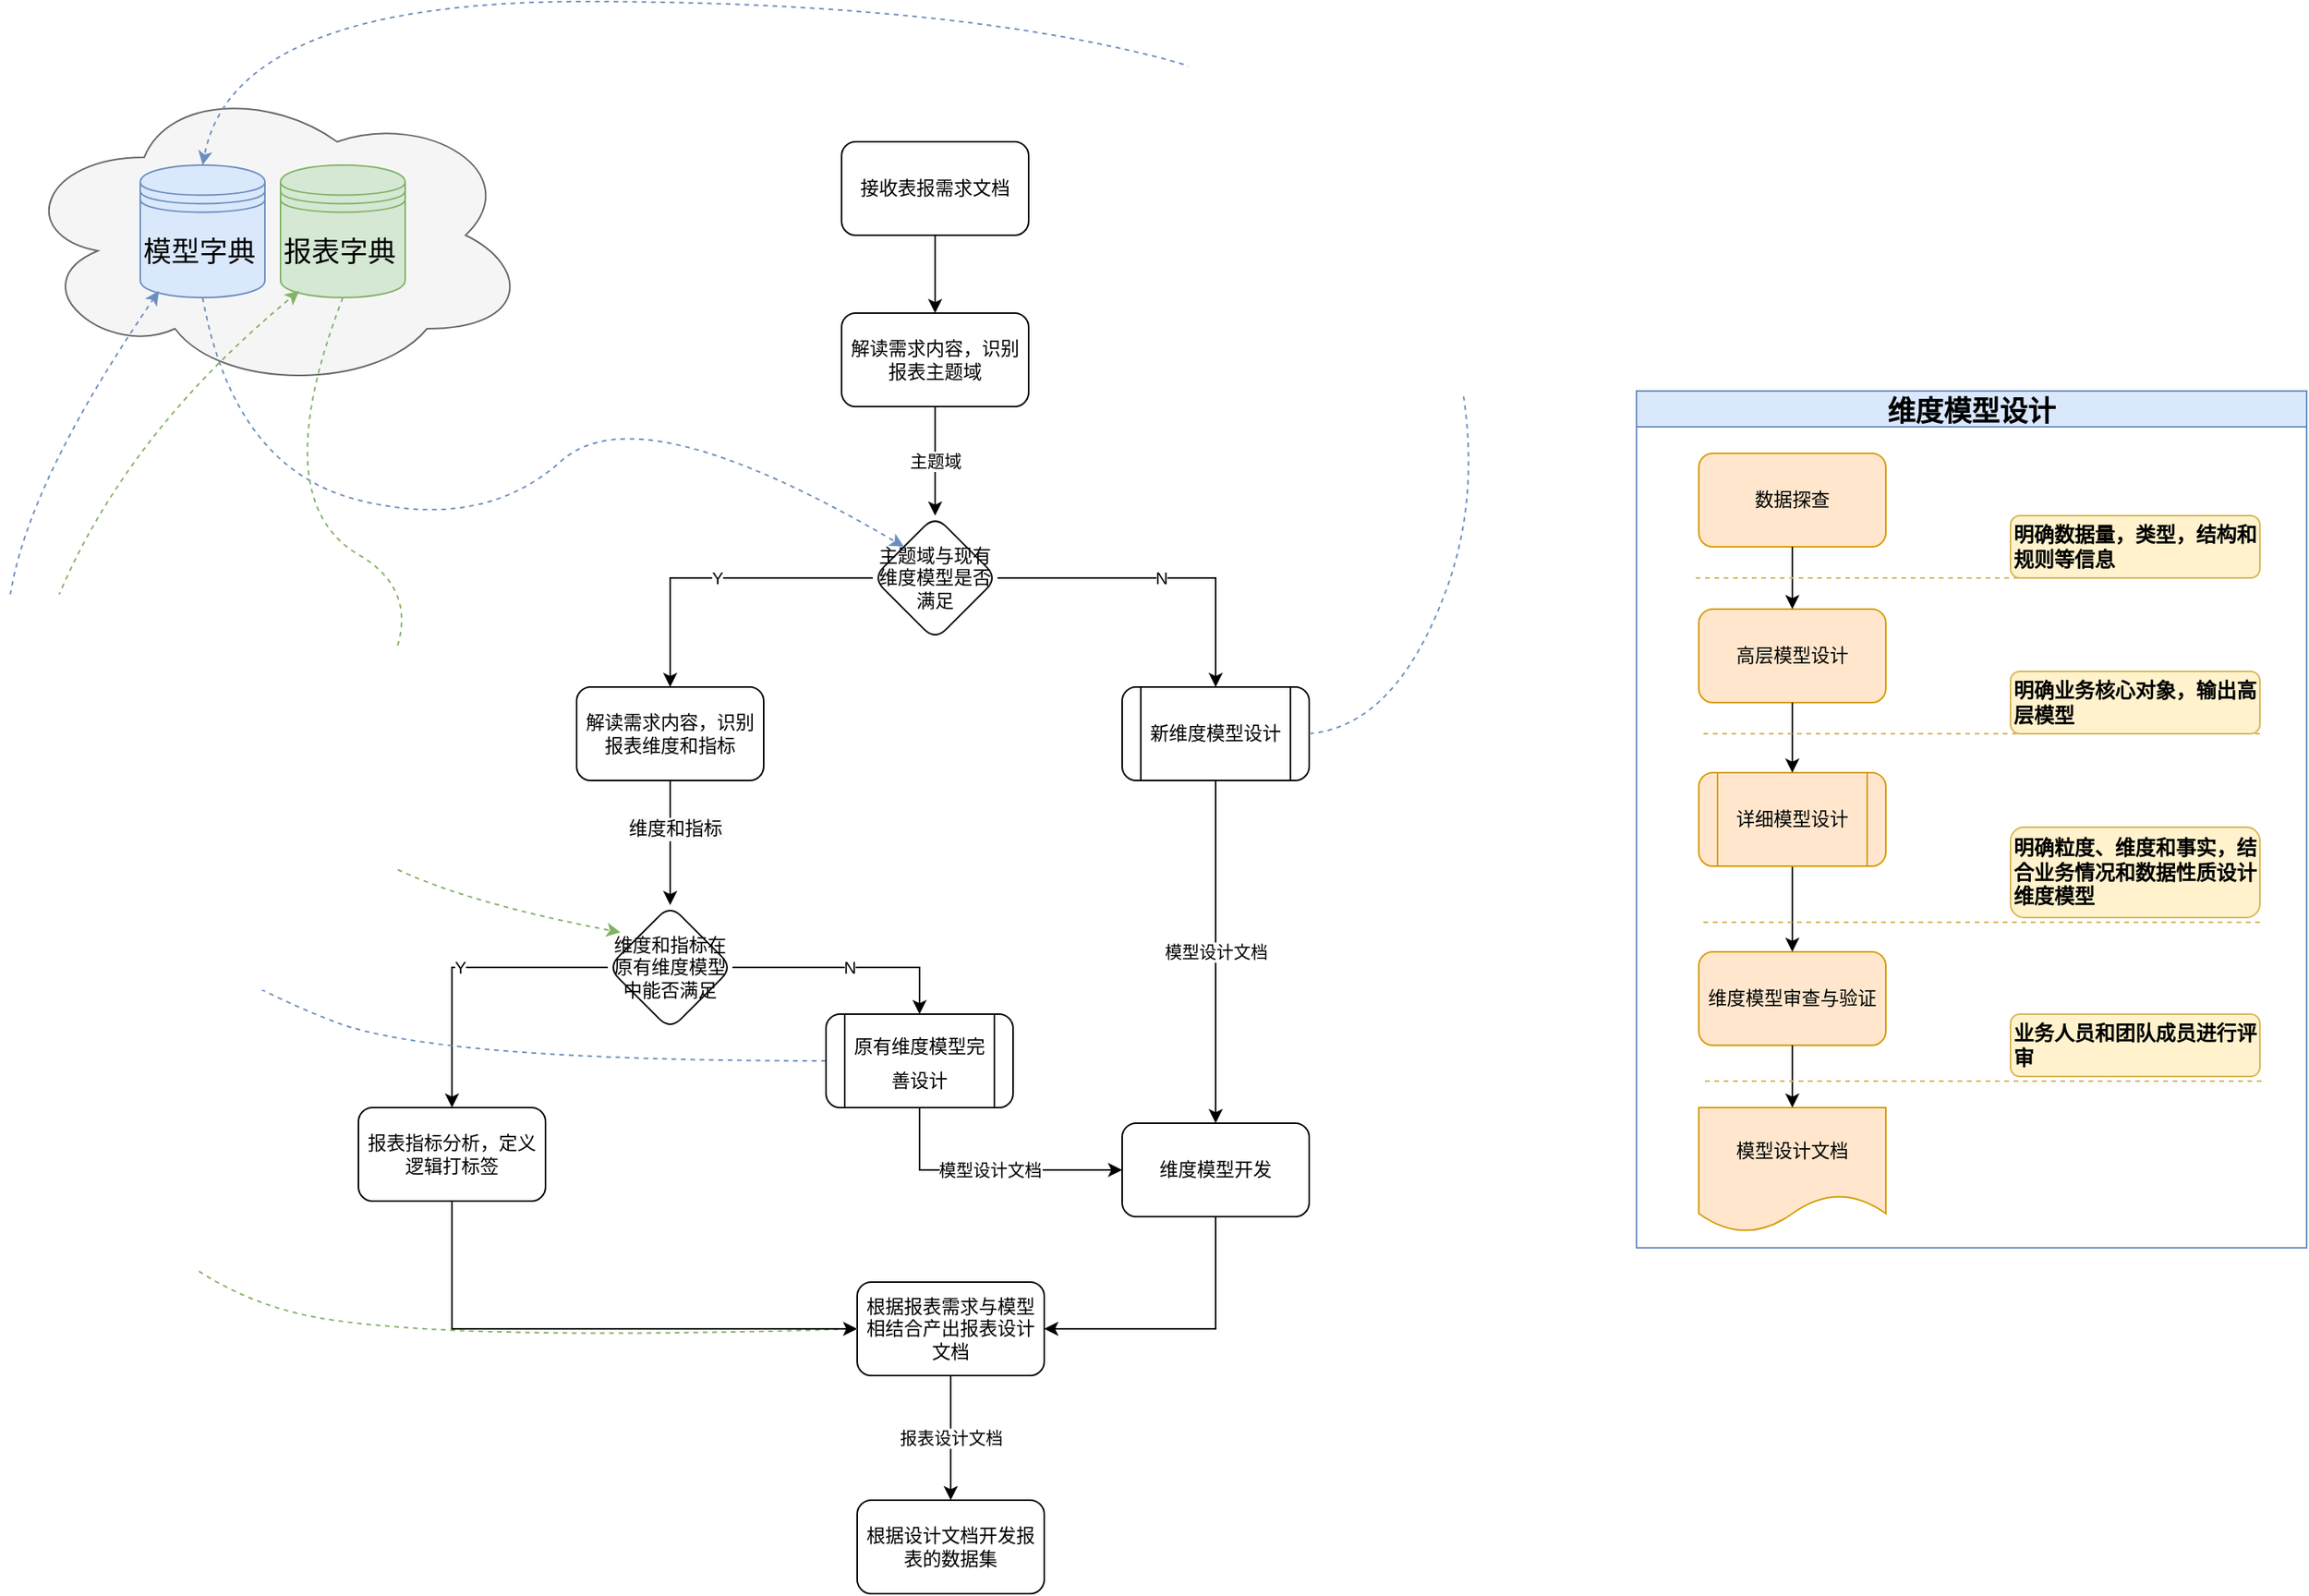 <mxfile version="14.1.8" type="device" pages="3"><diagram id="8DXxQggYYKikQHovYZNn" name="维度建模流程"><mxGraphModel dx="928" dy="697" grid="1" gridSize="10" guides="1" tooltips="1" connect="1" arrows="1" fold="1" page="1" pageScale="1" pageWidth="827" pageHeight="1169" math="0" shadow="0"><root><mxCell id="OQDdtk1Glw3gxNpKWxya-0"/><mxCell id="OQDdtk1Glw3gxNpKWxya-1" parent="OQDdtk1Glw3gxNpKWxya-0"/><mxCell id="OQDdtk1Glw3gxNpKWxya-4" value="" style="edgeStyle=orthogonalEdgeStyle;rounded=0;orthogonalLoop=1;jettySize=auto;html=1;" parent="OQDdtk1Glw3gxNpKWxya-1" source="OQDdtk1Glw3gxNpKWxya-2" target="OQDdtk1Glw3gxNpKWxya-3" edge="1"><mxGeometry relative="1" as="geometry"/></mxCell><mxCell id="OQDdtk1Glw3gxNpKWxya-2" value="接收表报需求文档" style="rounded=1;whiteSpace=wrap;html=1;" parent="OQDdtk1Glw3gxNpKWxya-1" vertex="1"><mxGeometry x="610" y="170" width="120" height="60" as="geometry"/></mxCell><mxCell id="OQDdtk1Glw3gxNpKWxya-10" value="主题域" style="edgeStyle=orthogonalEdgeStyle;rounded=0;orthogonalLoop=1;jettySize=auto;html=1;" parent="OQDdtk1Glw3gxNpKWxya-1" source="OQDdtk1Glw3gxNpKWxya-3" target="OQDdtk1Glw3gxNpKWxya-9" edge="1"><mxGeometry relative="1" as="geometry"/></mxCell><mxCell id="OQDdtk1Glw3gxNpKWxya-3" value="解读需求内容，识别报表主题域" style="rounded=1;whiteSpace=wrap;html=1;" parent="OQDdtk1Glw3gxNpKWxya-1" vertex="1"><mxGeometry x="610" y="280" width="120" height="60" as="geometry"/></mxCell><mxCell id="OQDdtk1Glw3gxNpKWxya-15" value="Y" style="edgeStyle=orthogonalEdgeStyle;rounded=0;orthogonalLoop=1;jettySize=auto;html=1;entryX=0.5;entryY=0;entryDx=0;entryDy=0;" parent="OQDdtk1Glw3gxNpKWxya-1" source="OQDdtk1Glw3gxNpKWxya-9" target="_faFaQs0eMJW0Z_oroBt-3" edge="1"><mxGeometry relative="1" as="geometry"><mxPoint x="520" y="510" as="targetPoint"/></mxGeometry></mxCell><mxCell id="_faFaQs0eMJW0Z_oroBt-31" value="N" style="edgeStyle=orthogonalEdgeStyle;rounded=0;orthogonalLoop=1;jettySize=auto;html=1;" parent="OQDdtk1Glw3gxNpKWxya-1" source="OQDdtk1Glw3gxNpKWxya-9" target="_faFaQs0eMJW0Z_oroBt-30" edge="1"><mxGeometry relative="1" as="geometry"/></mxCell><mxCell id="OQDdtk1Glw3gxNpKWxya-9" value="主题域与现有维度模型是否满足" style="rhombus;whiteSpace=wrap;html=1;rounded=1;" parent="OQDdtk1Glw3gxNpKWxya-1" vertex="1"><mxGeometry x="630" y="410" width="80" height="80" as="geometry"/></mxCell><mxCell id="OQDdtk1Glw3gxNpKWxya-20" value="N" style="edgeStyle=orthogonalEdgeStyle;rounded=0;orthogonalLoop=1;jettySize=auto;html=1;entryX=0.5;entryY=0;entryDx=0;entryDy=0;" parent="OQDdtk1Glw3gxNpKWxya-1" source="OQDdtk1Glw3gxNpKWxya-18" target="_faFaQs0eMJW0Z_oroBt-88" edge="1"><mxGeometry relative="1" as="geometry"><mxPoint x="680" y="770" as="targetPoint"/></mxGeometry></mxCell><mxCell id="_faFaQs0eMJW0Z_oroBt-9" value="Y" style="edgeStyle=orthogonalEdgeStyle;rounded=0;orthogonalLoop=1;jettySize=auto;html=1;" parent="OQDdtk1Glw3gxNpKWxya-1" source="OQDdtk1Glw3gxNpKWxya-18" target="_faFaQs0eMJW0Z_oroBt-8" edge="1"><mxGeometry relative="1" as="geometry"/></mxCell><mxCell id="OQDdtk1Glw3gxNpKWxya-18" value="维度和指标在原有维度模型中能否满足" style="rhombus;whiteSpace=wrap;html=1;rounded=1;" parent="OQDdtk1Glw3gxNpKWxya-1" vertex="1"><mxGeometry x="460" y="660" width="80" height="80" as="geometry"/></mxCell><mxCell id="_faFaQs0eMJW0Z_oroBt-2" value="报表设计文档" style="edgeStyle=orthogonalEdgeStyle;rounded=0;orthogonalLoop=1;jettySize=auto;html=1;" parent="OQDdtk1Glw3gxNpKWxya-1" source="OQDdtk1Glw3gxNpKWxya-21" target="_faFaQs0eMJW0Z_oroBt-1" edge="1"><mxGeometry relative="1" as="geometry"/></mxCell><mxCell id="OQDdtk1Glw3gxNpKWxya-21" value="根据报表需求与模型相结合产出报表设计文档" style="whiteSpace=wrap;html=1;rounded=1;" parent="OQDdtk1Glw3gxNpKWxya-1" vertex="1"><mxGeometry x="620" y="902" width="120" height="60" as="geometry"/></mxCell><mxCell id="_faFaQs0eMJW0Z_oroBt-1" value="&lt;span&gt;根据设计文档开发报表的数据集&lt;/span&gt;" style="whiteSpace=wrap;html=1;rounded=1;" parent="OQDdtk1Glw3gxNpKWxya-1" vertex="1"><mxGeometry x="620" y="1042" width="120" height="60" as="geometry"/></mxCell><mxCell id="_faFaQs0eMJW0Z_oroBt-4" style="edgeStyle=orthogonalEdgeStyle;rounded=0;orthogonalLoop=1;jettySize=auto;html=1;entryX=0.5;entryY=0;entryDx=0;entryDy=0;" parent="OQDdtk1Glw3gxNpKWxya-1" source="_faFaQs0eMJW0Z_oroBt-3" target="OQDdtk1Glw3gxNpKWxya-18" edge="1"><mxGeometry relative="1" as="geometry"/></mxCell><mxCell id="_faFaQs0eMJW0Z_oroBt-5" value="&lt;span style=&quot;font-size: 12px ; background-color: rgb(248 , 249 , 250)&quot;&gt;维度和指标&lt;/span&gt;" style="edgeLabel;html=1;align=center;verticalAlign=middle;resizable=0;points=[];" parent="_faFaQs0eMJW0Z_oroBt-4" vertex="1" connectable="0"><mxGeometry x="-0.227" y="3" relative="1" as="geometry"><mxPoint as="offset"/></mxGeometry></mxCell><mxCell id="_faFaQs0eMJW0Z_oroBt-3" value="解读需求内容，识别报表维度和指标" style="rounded=1;whiteSpace=wrap;html=1;" parent="OQDdtk1Glw3gxNpKWxya-1" vertex="1"><mxGeometry x="440" y="520" width="120" height="60" as="geometry"/></mxCell><mxCell id="_faFaQs0eMJW0Z_oroBt-7" value="模型设计文档" style="edgeStyle=orthogonalEdgeStyle;rounded=0;orthogonalLoop=1;jettySize=auto;html=1;exitX=0.5;exitY=1;exitDx=0;exitDy=0;entryX=0;entryY=0.5;entryDx=0;entryDy=0;" parent="OQDdtk1Glw3gxNpKWxya-1" source="_faFaQs0eMJW0Z_oroBt-88" target="_faFaQs0eMJW0Z_oroBt-34" edge="1"><mxGeometry relative="1" as="geometry"><mxPoint x="680" y="830" as="sourcePoint"/></mxGeometry></mxCell><mxCell id="_faFaQs0eMJW0Z_oroBt-8" value="报表指标分析，定义逻辑打标签" style="whiteSpace=wrap;html=1;rounded=1;" parent="OQDdtk1Glw3gxNpKWxya-1" vertex="1"><mxGeometry x="300" y="790" width="120" height="60" as="geometry"/></mxCell><mxCell id="_faFaQs0eMJW0Z_oroBt-19" value="维度模型设计" style="swimlane;fillColor=#dae8fc;strokeColor=#6c8ebf;fontSize=18;" parent="OQDdtk1Glw3gxNpKWxya-1" vertex="1"><mxGeometry x="1120" y="330" width="430" height="550" as="geometry"/></mxCell><mxCell id="_faFaQs0eMJW0Z_oroBt-10" value="数据探查" style="rounded=1;whiteSpace=wrap;html=1;fillColor=#ffe6cc;strokeColor=#d79b00;" parent="_faFaQs0eMJW0Z_oroBt-19" vertex="1"><mxGeometry x="40" y="40" width="120" height="60" as="geometry"/></mxCell><mxCell id="_faFaQs0eMJW0Z_oroBt-11" value="高层模型设计" style="whiteSpace=wrap;html=1;rounded=1;fillColor=#ffe6cc;strokeColor=#d79b00;" parent="_faFaQs0eMJW0Z_oroBt-19" vertex="1"><mxGeometry x="40" y="140" width="120" height="60" as="geometry"/></mxCell><mxCell id="_faFaQs0eMJW0Z_oroBt-12" value="" style="edgeStyle=orthogonalEdgeStyle;rounded=0;orthogonalLoop=1;jettySize=auto;html=1;" parent="_faFaQs0eMJW0Z_oroBt-19" source="_faFaQs0eMJW0Z_oroBt-10" target="_faFaQs0eMJW0Z_oroBt-11" edge="1"><mxGeometry relative="1" as="geometry"/></mxCell><mxCell id="_faFaQs0eMJW0Z_oroBt-15" value="维度模型审查与验证" style="whiteSpace=wrap;html=1;rounded=1;fillColor=#ffe6cc;strokeColor=#d79b00;" parent="_faFaQs0eMJW0Z_oroBt-19" vertex="1"><mxGeometry x="40" y="360" width="120" height="60" as="geometry"/></mxCell><mxCell id="_faFaQs0eMJW0Z_oroBt-20" value="模型设计文档" style="shape=document;whiteSpace=wrap;html=1;boundedLbl=1;fillColor=#ffe6cc;strokeColor=#d79b00;" parent="_faFaQs0eMJW0Z_oroBt-19" vertex="1"><mxGeometry x="40" y="460" width="120" height="80" as="geometry"/></mxCell><mxCell id="_faFaQs0eMJW0Z_oroBt-18" value="" style="edgeStyle=orthogonalEdgeStyle;rounded=0;orthogonalLoop=1;jettySize=auto;html=1;entryX=0.5;entryY=0;entryDx=0;entryDy=0;" parent="_faFaQs0eMJW0Z_oroBt-19" source="_faFaQs0eMJW0Z_oroBt-15" target="_faFaQs0eMJW0Z_oroBt-20" edge="1"><mxGeometry relative="1" as="geometry"><mxPoint x="100" y="585" as="targetPoint"/></mxGeometry></mxCell><mxCell id="_faFaQs0eMJW0Z_oroBt-25" style="edgeStyle=orthogonalEdgeStyle;rounded=0;orthogonalLoop=1;jettySize=auto;html=1;entryX=0.5;entryY=0;entryDx=0;entryDy=0;" parent="_faFaQs0eMJW0Z_oroBt-19" source="_faFaQs0eMJW0Z_oroBt-23" target="_faFaQs0eMJW0Z_oroBt-15" edge="1"><mxGeometry relative="1" as="geometry"/></mxCell><mxCell id="_faFaQs0eMJW0Z_oroBt-23" value="详细模型设计" style="shape=process;whiteSpace=wrap;html=1;backgroundOutline=1;rounded=1;fillColor=#ffe6cc;strokeColor=#d79b00;" parent="_faFaQs0eMJW0Z_oroBt-19" vertex="1"><mxGeometry x="40" y="245" width="120" height="60" as="geometry"/></mxCell><mxCell id="_faFaQs0eMJW0Z_oroBt-24" value="" style="edgeStyle=orthogonalEdgeStyle;rounded=0;orthogonalLoop=1;jettySize=auto;html=1;" parent="_faFaQs0eMJW0Z_oroBt-19" source="_faFaQs0eMJW0Z_oroBt-11" target="_faFaQs0eMJW0Z_oroBt-23" edge="1"><mxGeometry relative="1" as="geometry"/></mxCell><mxCell id="_faFaQs0eMJW0Z_oroBt-41" value="明确数据量，类型，结构和规则等信息" style="text;html=1;strokeColor=#d6b656;fillColor=#fff2cc;align=left;verticalAlign=middle;whiteSpace=wrap;rounded=1;fontStyle=1;fontSize=13;" parent="_faFaQs0eMJW0Z_oroBt-19" vertex="1"><mxGeometry x="240" y="80" width="160" height="40" as="geometry"/></mxCell><mxCell id="_faFaQs0eMJW0Z_oroBt-42" value="" style="endArrow=none;dashed=1;html=1;fillColor=#fff2cc;strokeColor=#d6b656;fontStyle=1" parent="_faFaQs0eMJW0Z_oroBt-19" edge="1"><mxGeometry width="50" height="50" relative="1" as="geometry"><mxPoint x="400" y="220" as="sourcePoint"/><mxPoint x="40" y="220" as="targetPoint"/></mxGeometry></mxCell><mxCell id="_faFaQs0eMJW0Z_oroBt-43" value="明确业务核心对象，输出高层模型" style="text;html=1;strokeColor=#d6b656;fillColor=#fff2cc;align=left;verticalAlign=middle;whiteSpace=wrap;rounded=1;fontStyle=1;fontSize=13;" parent="_faFaQs0eMJW0Z_oroBt-19" vertex="1"><mxGeometry x="240" y="180" width="160" height="40" as="geometry"/></mxCell><mxCell id="_faFaQs0eMJW0Z_oroBt-44" value="明确粒度、维度和事实，结合业务情况和数据性质设计维度模型" style="text;html=1;strokeColor=#d6b656;fillColor=#fff2cc;align=left;verticalAlign=middle;whiteSpace=wrap;rounded=1;fontStyle=1;fontSize=13;" parent="_faFaQs0eMJW0Z_oroBt-19" vertex="1"><mxGeometry x="240" y="280" width="160" height="58" as="geometry"/></mxCell><mxCell id="_faFaQs0eMJW0Z_oroBt-45" value="" style="endArrow=none;dashed=1;html=1;fillColor=#fff2cc;strokeColor=#d6b656;fontStyle=1" parent="_faFaQs0eMJW0Z_oroBt-19" edge="1"><mxGeometry width="50" height="50" relative="1" as="geometry"><mxPoint x="400" y="341" as="sourcePoint"/><mxPoint x="40" y="341" as="targetPoint"/></mxGeometry></mxCell><mxCell id="_faFaQs0eMJW0Z_oroBt-49" value="" style="endArrow=none;dashed=1;html=1;fillColor=#fff2cc;strokeColor=#d6b656;fontStyle=1" parent="_faFaQs0eMJW0Z_oroBt-19" edge="1"><mxGeometry width="50" height="50" relative="1" as="geometry"><mxPoint x="401" y="443" as="sourcePoint"/><mxPoint x="41" y="443" as="targetPoint"/></mxGeometry></mxCell><mxCell id="_faFaQs0eMJW0Z_oroBt-51" value="业务人员和团队成员进行评审" style="text;html=1;strokeColor=#d6b656;fillColor=#fff2cc;align=left;verticalAlign=middle;whiteSpace=wrap;rounded=1;fontStyle=1;fontSize=13;" parent="_faFaQs0eMJW0Z_oroBt-19" vertex="1"><mxGeometry x="240" y="400" width="160" height="40" as="geometry"/></mxCell><mxCell id="_faFaQs0eMJW0Z_oroBt-38" value="" style="endArrow=none;dashed=1;html=1;fillColor=#fff2cc;strokeColor=#d6b656;fontStyle=1" parent="_faFaQs0eMJW0Z_oroBt-19" edge="1"><mxGeometry width="50" height="50" relative="1" as="geometry"><mxPoint x="395" y="120" as="sourcePoint"/><mxPoint x="35" y="120" as="targetPoint"/></mxGeometry></mxCell><mxCell id="_faFaQs0eMJW0Z_oroBt-35" value="模型设计文档" style="edgeStyle=orthogonalEdgeStyle;rounded=0;orthogonalLoop=1;jettySize=auto;html=1;" parent="OQDdtk1Glw3gxNpKWxya-1" source="_faFaQs0eMJW0Z_oroBt-30" target="_faFaQs0eMJW0Z_oroBt-34" edge="1"><mxGeometry relative="1" as="geometry"/></mxCell><mxCell id="_faFaQs0eMJW0Z_oroBt-30" value="新维度模型设计" style="shape=process;whiteSpace=wrap;html=1;backgroundOutline=1;rounded=1;" parent="OQDdtk1Glw3gxNpKWxya-1" vertex="1"><mxGeometry x="790" y="520" width="120" height="60" as="geometry"/></mxCell><mxCell id="_faFaQs0eMJW0Z_oroBt-36" style="edgeStyle=orthogonalEdgeStyle;rounded=0;orthogonalLoop=1;jettySize=auto;html=1;entryX=1;entryY=0.5;entryDx=0;entryDy=0;" parent="OQDdtk1Glw3gxNpKWxya-1" source="_faFaQs0eMJW0Z_oroBt-34" target="OQDdtk1Glw3gxNpKWxya-21" edge="1"><mxGeometry relative="1" as="geometry"><mxPoint x="850" y="1000" as="targetPoint"/><Array as="points"><mxPoint x="850" y="932"/></Array></mxGeometry></mxCell><mxCell id="_faFaQs0eMJW0Z_oroBt-34" value="维度模型开发" style="whiteSpace=wrap;html=1;rounded=1;" parent="OQDdtk1Glw3gxNpKWxya-1" vertex="1"><mxGeometry x="790" y="800" width="120" height="60" as="geometry"/></mxCell><mxCell id="_faFaQs0eMJW0Z_oroBt-56" value="" style="group" parent="OQDdtk1Glw3gxNpKWxya-1" vertex="1" connectable="0"><mxGeometry x="70" y="107.5" width="340" height="222.5" as="geometry"/></mxCell><mxCell id="_faFaQs0eMJW0Z_oroBt-52" value="" style="ellipse;shape=cloud;whiteSpace=wrap;html=1;rounded=1;fontSize=18;align=left;fillColor=#f5f5f5;strokeColor=#666666;fontColor=#333333;" parent="_faFaQs0eMJW0Z_oroBt-56" vertex="1"><mxGeometry x="10" y="22.5" width="330" height="200" as="geometry"/></mxCell><mxCell id="_faFaQs0eMJW0Z_oroBt-53" value="模型字典" style="shape=datastore;whiteSpace=wrap;html=1;rounded=1;fontSize=18;align=left;fillColor=#dae8fc;strokeColor=#6c8ebf;" parent="_faFaQs0eMJW0Z_oroBt-56" vertex="1"><mxGeometry x="90" y="77.5" width="80" height="85" as="geometry"/></mxCell><mxCell id="_faFaQs0eMJW0Z_oroBt-54" value="报表字典" style="shape=datastore;whiteSpace=wrap;html=1;rounded=1;fontSize=18;align=left;fillColor=#d5e8d4;strokeColor=#82b366;" parent="_faFaQs0eMJW0Z_oroBt-56" vertex="1"><mxGeometry x="180" y="77.5" width="80" height="85" as="geometry"/></mxCell><mxCell id="_faFaQs0eMJW0Z_oroBt-59" value="" style="curved=1;endArrow=classic;html=1;dashed=1;fontSize=18;exitX=1;exitY=0.5;exitDx=0;exitDy=0;entryX=0.5;entryY=0;entryDx=0;entryDy=0;fillColor=#dae8fc;strokeColor=#6c8ebf;" parent="OQDdtk1Glw3gxNpKWxya-1" source="_faFaQs0eMJW0Z_oroBt-30" target="_faFaQs0eMJW0Z_oroBt-53" edge="1"><mxGeometry width="50" height="50" relative="1" as="geometry"><mxPoint x="916" y="545" as="sourcePoint"/><mxPoint x="966" y="495" as="targetPoint"/><Array as="points"><mxPoint x="966" y="545"/><mxPoint x="1030" y="370"/><mxPoint x="950" y="150"/><mxPoint x="670" y="80"/><mxPoint x="220" y="80"/></Array></mxGeometry></mxCell><mxCell id="_faFaQs0eMJW0Z_oroBt-60" value="" style="curved=1;endArrow=classic;html=1;dashed=1;fontSize=18;exitX=0;exitY=0.5;exitDx=0;exitDy=0;entryX=0.15;entryY=0.95;entryDx=0;entryDy=0;entryPerimeter=0;fillColor=#d5e8d4;strokeColor=#82b366;" parent="OQDdtk1Glw3gxNpKWxya-1" source="OQDdtk1Glw3gxNpKWxya-21" target="_faFaQs0eMJW0Z_oroBt-54" edge="1"><mxGeometry width="50" height="50" relative="1" as="geometry"><mxPoint x="150" y="890" as="sourcePoint"/><mxPoint x="200" y="840" as="targetPoint"/><Array as="points"><mxPoint x="360" y="940"/><mxPoint x="190" y="910"/><mxPoint x="80" y="760"/><mxPoint x="70" y="540"/><mxPoint x="160" y="350"/></Array></mxGeometry></mxCell><mxCell id="_faFaQs0eMJW0Z_oroBt-62" value="" style="curved=1;endArrow=classic;html=1;dashed=1;fontSize=18;entryX=0;entryY=0;entryDx=0;entryDy=0;exitX=0.5;exitY=1;exitDx=0;exitDy=0;fillColor=#dae8fc;strokeColor=#6c8ebf;" parent="OQDdtk1Glw3gxNpKWxya-1" source="_faFaQs0eMJW0Z_oroBt-53" target="OQDdtk1Glw3gxNpKWxya-9" edge="1"><mxGeometry width="50" height="50" relative="1" as="geometry"><mxPoint x="290" y="410" as="sourcePoint"/><mxPoint x="340" y="360" as="targetPoint"/><Array as="points"><mxPoint x="220" y="380"/><mxPoint x="380" y="420"/><mxPoint x="480" y="330"/></Array></mxGeometry></mxCell><mxCell id="_faFaQs0eMJW0Z_oroBt-63" value="" style="curved=1;endArrow=classic;html=1;dashed=1;fontSize=18;entryX=0.102;entryY=0.219;entryDx=0;entryDy=0;entryPerimeter=0;exitX=0.5;exitY=1;exitDx=0;exitDy=0;fillColor=#d5e8d4;strokeColor=#82b366;" parent="OQDdtk1Glw3gxNpKWxya-1" source="_faFaQs0eMJW0Z_oroBt-54" target="OQDdtk1Glw3gxNpKWxya-18" edge="1"><mxGeometry width="50" height="50" relative="1" as="geometry"><mxPoint x="210" y="530" as="sourcePoint"/><mxPoint x="260" y="480" as="targetPoint"/><Array as="points"><mxPoint x="240" y="400"/><mxPoint x="360" y="470"/><mxPoint x="220" y="630"/></Array></mxGeometry></mxCell><mxCell id="_faFaQs0eMJW0Z_oroBt-73" value="" style="endArrow=classic;html=1;fontSize=18;exitX=0.5;exitY=1;exitDx=0;exitDy=0;entryX=0;entryY=0.5;entryDx=0;entryDy=0;rounded=0;edgeStyle=orthogonalEdgeStyle;" parent="OQDdtk1Glw3gxNpKWxya-1" source="_faFaQs0eMJW0Z_oroBt-8" target="OQDdtk1Glw3gxNpKWxya-21" edge="1"><mxGeometry width="50" height="50" relative="1" as="geometry"><mxPoint x="320" y="1080" as="sourcePoint"/><mxPoint x="370" y="1030" as="targetPoint"/></mxGeometry></mxCell><mxCell id="_faFaQs0eMJW0Z_oroBt-74" value="" style="endArrow=classic;html=1;fontSize=18;curved=1;dashed=1;exitX=0;exitY=0.5;exitDx=0;exitDy=0;entryX=0.15;entryY=0.95;entryDx=0;entryDy=0;entryPerimeter=0;fillColor=#dae8fc;strokeColor=#6c8ebf;" parent="OQDdtk1Glw3gxNpKWxya-1" source="_faFaQs0eMJW0Z_oroBt-88" target="_faFaQs0eMJW0Z_oroBt-53" edge="1"><mxGeometry width="50" height="50" relative="1" as="geometry"><mxPoint x="240" y="730" as="sourcePoint"/><mxPoint x="110" y="350" as="targetPoint"/><Array as="points"><mxPoint x="350" y="760"/><mxPoint x="220" y="710"/><mxPoint x="110" y="630"/><mxPoint x="70" y="550"/><mxPoint x="80" y="400"/></Array></mxGeometry></mxCell><mxCell id="_faFaQs0eMJW0Z_oroBt-88" value="&lt;span style=&quot;font-size: 12px&quot;&gt;原有维度模型完善设计&lt;/span&gt;" style="shape=process;whiteSpace=wrap;html=1;backgroundOutline=1;rounded=1;gradientColor=none;fontSize=18;align=center;" parent="OQDdtk1Glw3gxNpKWxya-1" vertex="1"><mxGeometry x="600" y="730" width="120" height="60" as="geometry"/></mxCell></root></mxGraphModel></diagram><diagram id="7hns2KnvnfRsE8Py289b" name="配件库存模型"><mxGraphModel dx="928" dy="1866" grid="1" gridSize="10" guides="1" tooltips="1" connect="1" arrows="1" fold="1" page="1" pageScale="1" pageWidth="827" pageHeight="1169" math="0" shadow="0"><root><mxCell id="Ns-of6WatsGBOrJnnFoJ-0"/><mxCell id="Ns-of6WatsGBOrJnnFoJ-1" parent="Ns-of6WatsGBOrJnnFoJ-0"/><mxCell id="n8ozAlsGJgzkLoIhbHUe-26" value="配件库存事实表" style="shape=table;startSize=30;container=1;collapsible=1;childLayout=tableLayout;fixedRows=1;rowLines=0;fontStyle=1;align=center;resizeLast=1;" parent="Ns-of6WatsGBOrJnnFoJ-1" vertex="1"><mxGeometry x="320" y="-770" width="180" height="730" as="geometry"><mxRectangle x="300" y="-620" width="120" height="30" as="alternateBounds"/></mxGeometry></mxCell><mxCell id="n8ozAlsGJgzkLoIhbHUe-27" value="" style="shape=partialRectangle;collapsible=0;dropTarget=0;pointerEvents=0;fillColor=none;top=0;left=0;bottom=1;right=0;points=[[0,0.5],[1,0.5]];portConstraint=eastwest;" parent="n8ozAlsGJgzkLoIhbHUe-26" vertex="1"><mxGeometry y="30" width="180" height="30" as="geometry"/></mxCell><mxCell id="n8ozAlsGJgzkLoIhbHUe-28" value="PK" style="shape=partialRectangle;connectable=0;fillColor=none;top=0;left=0;bottom=0;right=0;fontStyle=1;overflow=hidden;" parent="n8ozAlsGJgzkLoIhbHUe-27" vertex="1"><mxGeometry width="30" height="30" as="geometry"/></mxCell><mxCell id="n8ozAlsGJgzkLoIhbHUe-29" value="UniqueID" style="shape=partialRectangle;connectable=0;fillColor=none;top=0;left=0;bottom=0;right=0;align=left;spacingLeft=6;fontStyle=5;overflow=hidden;" parent="n8ozAlsGJgzkLoIhbHUe-27" vertex="1"><mxGeometry x="30" width="150" height="30" as="geometry"/></mxCell><mxCell id="FBcZpFHrJBZV0V7KtNOv-24" style="shape=partialRectangle;collapsible=0;dropTarget=0;pointerEvents=0;fillColor=none;top=0;left=0;bottom=0;right=0;points=[[0,0.5],[1,0.5]];portConstraint=eastwest;" parent="n8ozAlsGJgzkLoIhbHUe-26" vertex="1"><mxGeometry y="60" width="180" height="30" as="geometry"/></mxCell><mxCell id="FBcZpFHrJBZV0V7KtNOv-25" value="FK" style="shape=partialRectangle;connectable=0;fillColor=none;top=0;left=0;bottom=0;right=0;editable=1;overflow=hidden;" parent="FBcZpFHrJBZV0V7KtNOv-24" vertex="1"><mxGeometry width="30" height="30" as="geometry"/></mxCell><mxCell id="FBcZpFHrJBZV0V7KtNOv-26" value="订货日期" style="shape=partialRectangle;connectable=0;fillColor=none;top=0;left=0;bottom=0;right=0;align=left;spacingLeft=6;overflow=hidden;" parent="FBcZpFHrJBZV0V7KtNOv-24" vertex="1"><mxGeometry x="30" width="150" height="30" as="geometry"/></mxCell><mxCell id="CAbAujN5UgWoFXkE6I1F-6" style="shape=partialRectangle;collapsible=0;dropTarget=0;pointerEvents=0;fillColor=none;top=0;left=0;bottom=0;right=0;points=[[0,0.5],[1,0.5]];portConstraint=eastwest;" parent="n8ozAlsGJgzkLoIhbHUe-26" vertex="1"><mxGeometry y="90" width="180" height="30" as="geometry"/></mxCell><mxCell id="CAbAujN5UgWoFXkE6I1F-7" value="FK" style="shape=partialRectangle;connectable=0;fillColor=none;top=0;left=0;bottom=0;right=0;editable=1;overflow=hidden;" parent="CAbAujN5UgWoFXkE6I1F-6" vertex="1"><mxGeometry width="30" height="30" as="geometry"/></mxCell><mxCell id="CAbAujN5UgWoFXkE6I1F-8" value="发货时间" style="shape=partialRectangle;connectable=0;fillColor=none;top=0;left=0;bottom=0;right=0;align=left;spacingLeft=6;overflow=hidden;" parent="CAbAujN5UgWoFXkE6I1F-6" vertex="1"><mxGeometry x="30" width="150" height="30" as="geometry"/></mxCell><mxCell id="n8ozAlsGJgzkLoIhbHUe-30" value="" style="shape=partialRectangle;collapsible=0;dropTarget=0;pointerEvents=0;fillColor=none;top=0;left=0;bottom=0;right=0;points=[[0,0.5],[1,0.5]];portConstraint=eastwest;" parent="n8ozAlsGJgzkLoIhbHUe-26" vertex="1"><mxGeometry y="120" width="180" height="30" as="geometry"/></mxCell><mxCell id="n8ozAlsGJgzkLoIhbHUe-31" value="FK" style="shape=partialRectangle;connectable=0;fillColor=none;top=0;left=0;bottom=0;right=0;editable=1;overflow=hidden;" parent="n8ozAlsGJgzkLoIhbHUe-30" vertex="1"><mxGeometry width="30" height="30" as="geometry"/></mxCell><mxCell id="n8ozAlsGJgzkLoIhbHUe-32" value="收货日期" style="shape=partialRectangle;connectable=0;fillColor=none;top=0;left=0;bottom=0;right=0;align=left;spacingLeft=6;overflow=hidden;" parent="n8ozAlsGJgzkLoIhbHUe-30" vertex="1"><mxGeometry x="30" width="150" height="30" as="geometry"/></mxCell><mxCell id="n8ozAlsGJgzkLoIhbHUe-33" value="" style="shape=partialRectangle;collapsible=0;dropTarget=0;pointerEvents=0;fillColor=none;top=0;left=0;bottom=0;right=0;points=[[0,0.5],[1,0.5]];portConstraint=eastwest;" parent="n8ozAlsGJgzkLoIhbHUe-26" vertex="1"><mxGeometry y="150" width="180" height="30" as="geometry"/></mxCell><mxCell id="n8ozAlsGJgzkLoIhbHUe-34" value="FK" style="shape=partialRectangle;connectable=0;fillColor=none;top=0;left=0;bottom=0;right=0;editable=1;overflow=hidden;" parent="n8ozAlsGJgzkLoIhbHUe-33" vertex="1"><mxGeometry width="30" height="30" as="geometry"/></mxCell><mxCell id="n8ozAlsGJgzkLoIhbHUe-35" value="入库日期" style="shape=partialRectangle;connectable=0;fillColor=none;top=0;left=0;bottom=0;right=0;align=left;spacingLeft=6;overflow=hidden;" parent="n8ozAlsGJgzkLoIhbHUe-33" vertex="1"><mxGeometry x="30" width="150" height="30" as="geometry"/></mxCell><mxCell id="CAbAujN5UgWoFXkE6I1F-13" style="shape=partialRectangle;collapsible=0;dropTarget=0;pointerEvents=0;fillColor=none;top=0;left=0;bottom=0;right=0;points=[[0,0.5],[1,0.5]];portConstraint=eastwest;" parent="n8ozAlsGJgzkLoIhbHUe-26" vertex="1"><mxGeometry y="180" width="180" height="30" as="geometry"/></mxCell><mxCell id="CAbAujN5UgWoFXkE6I1F-14" value="FK" style="shape=partialRectangle;connectable=0;fillColor=none;top=0;left=0;bottom=0;right=0;editable=1;overflow=hidden;" parent="CAbAujN5UgWoFXkE6I1F-13" vertex="1"><mxGeometry width="30" height="30" as="geometry"/></mxCell><mxCell id="CAbAujN5UgWoFXkE6I1F-15" value="检查日期" style="shape=partialRectangle;connectable=0;fillColor=none;top=0;left=0;bottom=0;right=0;align=left;spacingLeft=6;overflow=hidden;" parent="CAbAujN5UgWoFXkE6I1F-13" vertex="1"><mxGeometry x="30" width="150" height="30" as="geometry"/></mxCell><mxCell id="FBcZpFHrJBZV0V7KtNOv-116" style="shape=partialRectangle;collapsible=0;dropTarget=0;pointerEvents=0;fillColor=none;top=0;left=0;bottom=0;right=0;points=[[0,0.5],[1,0.5]];portConstraint=eastwest;" parent="n8ozAlsGJgzkLoIhbHUe-26" vertex="1"><mxGeometry y="210" width="180" height="30" as="geometry"/></mxCell><mxCell id="FBcZpFHrJBZV0V7KtNOv-117" value="FK" style="shape=partialRectangle;connectable=0;fillColor=none;top=0;left=0;bottom=0;right=0;editable=1;overflow=hidden;" parent="FBcZpFHrJBZV0V7KtNOv-116" vertex="1"><mxGeometry width="30" height="30" as="geometry"/></mxCell><mxCell id="FBcZpFHrJBZV0V7KtNOv-118" value="下单人" style="shape=partialRectangle;connectable=0;fillColor=none;top=0;left=0;bottom=0;right=0;align=left;spacingLeft=6;overflow=hidden;" parent="FBcZpFHrJBZV0V7KtNOv-116" vertex="1"><mxGeometry x="30" width="150" height="30" as="geometry"/></mxCell><mxCell id="FBcZpFHrJBZV0V7KtNOv-122" style="shape=partialRectangle;collapsible=0;dropTarget=0;pointerEvents=0;fillColor=none;top=0;left=0;bottom=0;right=0;points=[[0,0.5],[1,0.5]];portConstraint=eastwest;" parent="n8ozAlsGJgzkLoIhbHUe-26" vertex="1"><mxGeometry y="240" width="180" height="30" as="geometry"/></mxCell><mxCell id="FBcZpFHrJBZV0V7KtNOv-123" value="FK" style="shape=partialRectangle;connectable=0;fillColor=none;top=0;left=0;bottom=0;right=0;editable=1;overflow=hidden;" parent="FBcZpFHrJBZV0V7KtNOv-122" vertex="1"><mxGeometry width="30" height="30" as="geometry"/></mxCell><mxCell id="FBcZpFHrJBZV0V7KtNOv-124" value="收货人" style="shape=partialRectangle;connectable=0;fillColor=none;top=0;left=0;bottom=0;right=0;align=left;spacingLeft=6;overflow=hidden;" parent="FBcZpFHrJBZV0V7KtNOv-122" vertex="1"><mxGeometry x="30" width="150" height="30" as="geometry"/></mxCell><mxCell id="FBcZpFHrJBZV0V7KtNOv-119" style="shape=partialRectangle;collapsible=0;dropTarget=0;pointerEvents=0;fillColor=none;top=0;left=0;bottom=0;right=0;points=[[0,0.5],[1,0.5]];portConstraint=eastwest;" parent="n8ozAlsGJgzkLoIhbHUe-26" vertex="1"><mxGeometry y="270" width="180" height="30" as="geometry"/></mxCell><mxCell id="FBcZpFHrJBZV0V7KtNOv-120" value="FK" style="shape=partialRectangle;connectable=0;fillColor=none;top=0;left=0;bottom=0;right=0;editable=1;overflow=hidden;" parent="FBcZpFHrJBZV0V7KtNOv-119" vertex="1"><mxGeometry width="30" height="30" as="geometry"/></mxCell><mxCell id="FBcZpFHrJBZV0V7KtNOv-121" value="检查人" style="shape=partialRectangle;connectable=0;fillColor=none;top=0;left=0;bottom=0;right=0;align=left;spacingLeft=6;overflow=hidden;" parent="FBcZpFHrJBZV0V7KtNOv-119" vertex="1"><mxGeometry x="30" width="150" height="30" as="geometry"/></mxCell><mxCell id="O4wWWKlEqCSV1_O-Ou0Z-56" style="shape=partialRectangle;collapsible=0;dropTarget=0;pointerEvents=0;fillColor=none;top=0;left=0;bottom=0;right=0;points=[[0,0.5],[1,0.5]];portConstraint=eastwest;" parent="n8ozAlsGJgzkLoIhbHUe-26" vertex="1"><mxGeometry y="300" width="180" height="30" as="geometry"/></mxCell><mxCell id="O4wWWKlEqCSV1_O-Ou0Z-57" value="FK" style="shape=partialRectangle;connectable=0;fillColor=none;top=0;left=0;bottom=0;right=0;editable=1;overflow=hidden;" parent="O4wWWKlEqCSV1_O-Ou0Z-56" vertex="1"><mxGeometry width="30" height="30" as="geometry"/></mxCell><mxCell id="O4wWWKlEqCSV1_O-Ou0Z-58" value="配件产品" style="shape=partialRectangle;connectable=0;fillColor=none;top=0;left=0;bottom=0;right=0;align=left;spacingLeft=6;overflow=hidden;" parent="O4wWWKlEqCSV1_O-Ou0Z-56" vertex="1"><mxGeometry x="30" width="150" height="30" as="geometry"/></mxCell><mxCell id="O4wWWKlEqCSV1_O-Ou0Z-62" style="shape=partialRectangle;collapsible=0;dropTarget=0;pointerEvents=0;fillColor=none;top=0;left=0;bottom=0;right=0;points=[[0,0.5],[1,0.5]];portConstraint=eastwest;" parent="n8ozAlsGJgzkLoIhbHUe-26" vertex="1"><mxGeometry y="330" width="180" height="30" as="geometry"/></mxCell><mxCell id="O4wWWKlEqCSV1_O-Ou0Z-63" value="FK" style="shape=partialRectangle;connectable=0;fillColor=none;top=0;left=0;bottom=0;right=0;editable=1;overflow=hidden;" parent="O4wWWKlEqCSV1_O-Ou0Z-62" vertex="1"><mxGeometry width="30" height="30" as="geometry"/></mxCell><mxCell id="O4wWWKlEqCSV1_O-Ou0Z-64" value="配件仓库" style="shape=partialRectangle;connectable=0;fillColor=none;top=0;left=0;bottom=0;right=0;align=left;spacingLeft=6;overflow=hidden;" parent="O4wWWKlEqCSV1_O-Ou0Z-62" vertex="1"><mxGeometry x="30" width="150" height="30" as="geometry"/></mxCell><mxCell id="n8ozAlsGJgzkLoIhbHUe-36" value="" style="shape=partialRectangle;collapsible=0;dropTarget=0;pointerEvents=0;fillColor=none;top=0;left=0;bottom=0;right=0;points=[[0,0.5],[1,0.5]];portConstraint=eastwest;" parent="n8ozAlsGJgzkLoIhbHUe-26" vertex="1"><mxGeometry y="360" width="180" height="30" as="geometry"/></mxCell><mxCell id="n8ozAlsGJgzkLoIhbHUe-37" value="" style="shape=partialRectangle;connectable=0;fillColor=none;top=0;left=0;bottom=0;right=0;editable=1;overflow=hidden;" parent="n8ozAlsGJgzkLoIhbHUe-36" vertex="1"><mxGeometry width="30" height="30" as="geometry"/></mxCell><mxCell id="n8ozAlsGJgzkLoIhbHUe-38" value="配件到货量" style="shape=partialRectangle;connectable=0;fillColor=none;top=0;left=0;bottom=0;right=0;align=left;spacingLeft=6;overflow=hidden;" parent="n8ozAlsGJgzkLoIhbHUe-36" vertex="1"><mxGeometry x="30" width="150" height="30" as="geometry"/></mxCell><mxCell id="O4wWWKlEqCSV1_O-Ou0Z-29" style="shape=partialRectangle;collapsible=0;dropTarget=0;pointerEvents=0;fillColor=none;top=0;left=0;bottom=0;right=0;points=[[0,0.5],[1,0.5]];portConstraint=eastwest;" parent="n8ozAlsGJgzkLoIhbHUe-26" vertex="1"><mxGeometry y="390" width="180" height="30" as="geometry"/></mxCell><mxCell id="O4wWWKlEqCSV1_O-Ou0Z-30" style="shape=partialRectangle;connectable=0;fillColor=none;top=0;left=0;bottom=0;right=0;editable=1;overflow=hidden;" parent="O4wWWKlEqCSV1_O-Ou0Z-29" vertex="1"><mxGeometry width="30" height="30" as="geometry"/></mxCell><mxCell id="O4wWWKlEqCSV1_O-Ou0Z-31" value="配件退货量" style="shape=partialRectangle;connectable=0;fillColor=none;top=0;left=0;bottom=0;right=0;align=left;spacingLeft=6;overflow=hidden;" parent="O4wWWKlEqCSV1_O-Ou0Z-29" vertex="1"><mxGeometry x="30" width="150" height="30" as="geometry"/></mxCell><mxCell id="O4wWWKlEqCSV1_O-Ou0Z-26" style="shape=partialRectangle;collapsible=0;dropTarget=0;pointerEvents=0;fillColor=none;top=0;left=0;bottom=0;right=0;points=[[0,0.5],[1,0.5]];portConstraint=eastwest;" parent="n8ozAlsGJgzkLoIhbHUe-26" vertex="1"><mxGeometry y="420" width="180" height="30" as="geometry"/></mxCell><mxCell id="O4wWWKlEqCSV1_O-Ou0Z-27" style="shape=partialRectangle;connectable=0;fillColor=none;top=0;left=0;bottom=0;right=0;editable=1;overflow=hidden;" parent="O4wWWKlEqCSV1_O-Ou0Z-26" vertex="1"><mxGeometry width="30" height="30" as="geometry"/></mxCell><mxCell id="O4wWWKlEqCSV1_O-Ou0Z-28" value="配件损坏量" style="shape=partialRectangle;connectable=0;fillColor=none;top=0;left=0;bottom=0;right=0;align=left;spacingLeft=6;overflow=hidden;" parent="O4wWWKlEqCSV1_O-Ou0Z-26" vertex="1"><mxGeometry x="30" width="150" height="30" as="geometry"/></mxCell><mxCell id="O4wWWKlEqCSV1_O-Ou0Z-32" style="shape=partialRectangle;collapsible=0;dropTarget=0;pointerEvents=0;fillColor=none;top=0;left=0;bottom=0;right=0;points=[[0,0.5],[1,0.5]];portConstraint=eastwest;" parent="n8ozAlsGJgzkLoIhbHUe-26" vertex="1"><mxGeometry y="450" width="180" height="30" as="geometry"/></mxCell><mxCell id="O4wWWKlEqCSV1_O-Ou0Z-33" style="shape=partialRectangle;connectable=0;fillColor=none;top=0;left=0;bottom=0;right=0;editable=1;overflow=hidden;" parent="O4wWWKlEqCSV1_O-Ou0Z-32" vertex="1"><mxGeometry width="30" height="30" as="geometry"/></mxCell><mxCell id="O4wWWKlEqCSV1_O-Ou0Z-34" value="配件丢失量" style="shape=partialRectangle;connectable=0;fillColor=none;top=0;left=0;bottom=0;right=0;align=left;spacingLeft=6;overflow=hidden;" parent="O4wWWKlEqCSV1_O-Ou0Z-32" vertex="1"><mxGeometry x="30" width="150" height="30" as="geometry"/></mxCell><mxCell id="O4wWWKlEqCSV1_O-Ou0Z-35" style="shape=partialRectangle;collapsible=0;dropTarget=0;pointerEvents=0;fillColor=none;top=0;left=0;bottom=0;right=0;points=[[0,0.5],[1,0.5]];portConstraint=eastwest;" parent="n8ozAlsGJgzkLoIhbHUe-26" vertex="1"><mxGeometry y="480" width="180" height="30" as="geometry"/></mxCell><mxCell id="O4wWWKlEqCSV1_O-Ou0Z-36" style="shape=partialRectangle;connectable=0;fillColor=none;top=0;left=0;bottom=0;right=0;editable=1;overflow=hidden;" parent="O4wWWKlEqCSV1_O-Ou0Z-35" vertex="1"><mxGeometry width="30" height="30" as="geometry"/></mxCell><mxCell id="O4wWWKlEqCSV1_O-Ou0Z-37" value="客户退货量" style="shape=partialRectangle;connectable=0;fillColor=none;top=0;left=0;bottom=0;right=0;align=left;spacingLeft=6;overflow=hidden;" parent="O4wWWKlEqCSV1_O-Ou0Z-35" vertex="1"><mxGeometry x="30" width="150" height="30" as="geometry"/></mxCell><mxCell id="O4wWWKlEqCSV1_O-Ou0Z-38" style="shape=partialRectangle;collapsible=0;dropTarget=0;pointerEvents=0;fillColor=none;top=0;left=0;bottom=0;right=0;points=[[0,0.5],[1,0.5]];portConstraint=eastwest;" parent="n8ozAlsGJgzkLoIhbHUe-26" vertex="1"><mxGeometry y="510" width="180" height="30" as="geometry"/></mxCell><mxCell id="O4wWWKlEqCSV1_O-Ou0Z-39" style="shape=partialRectangle;connectable=0;fillColor=none;top=0;left=0;bottom=0;right=0;editable=1;overflow=hidden;" parent="O4wWWKlEqCSV1_O-Ou0Z-38" vertex="1"><mxGeometry width="30" height="30" as="geometry"/></mxCell><mxCell id="O4wWWKlEqCSV1_O-Ou0Z-40" value="库存回收量" style="shape=partialRectangle;connectable=0;fillColor=none;top=0;left=0;bottom=0;right=0;align=left;spacingLeft=6;overflow=hidden;" parent="O4wWWKlEqCSV1_O-Ou0Z-38" vertex="1"><mxGeometry x="30" width="150" height="30" as="geometry"/></mxCell><mxCell id="O4wWWKlEqCSV1_O-Ou0Z-44" style="shape=partialRectangle;collapsible=0;dropTarget=0;pointerEvents=0;fillColor=none;top=0;left=0;bottom=0;right=0;points=[[0,0.5],[1,0.5]];portConstraint=eastwest;" parent="n8ozAlsGJgzkLoIhbHUe-26" vertex="1"><mxGeometry y="540" width="180" height="30" as="geometry"/></mxCell><mxCell id="O4wWWKlEqCSV1_O-Ou0Z-45" style="shape=partialRectangle;connectable=0;fillColor=none;top=0;left=0;bottom=0;right=0;editable=1;overflow=hidden;" parent="O4wWWKlEqCSV1_O-Ou0Z-44" vertex="1"><mxGeometry width="30" height="30" as="geometry"/></mxCell><mxCell id="O4wWWKlEqCSV1_O-Ou0Z-46" value="成本单价" style="shape=partialRectangle;connectable=0;fillColor=none;top=0;left=0;bottom=0;right=0;align=left;spacingLeft=6;overflow=hidden;" parent="O4wWWKlEqCSV1_O-Ou0Z-44" vertex="1"><mxGeometry x="30" width="150" height="30" as="geometry"/></mxCell><mxCell id="O4wWWKlEqCSV1_O-Ou0Z-47" style="shape=partialRectangle;collapsible=0;dropTarget=0;pointerEvents=0;fillColor=none;top=0;left=0;bottom=0;right=0;points=[[0,0.5],[1,0.5]];portConstraint=eastwest;" parent="n8ozAlsGJgzkLoIhbHUe-26" vertex="1"><mxGeometry y="570" width="180" height="30" as="geometry"/></mxCell><mxCell id="O4wWWKlEqCSV1_O-Ou0Z-48" style="shape=partialRectangle;connectable=0;fillColor=none;top=0;left=0;bottom=0;right=0;editable=1;overflow=hidden;" parent="O4wWWKlEqCSV1_O-Ou0Z-47" vertex="1"><mxGeometry width="30" height="30" as="geometry"/></mxCell><mxCell id="O4wWWKlEqCSV1_O-Ou0Z-49" value="标价单价" style="shape=partialRectangle;connectable=0;fillColor=none;top=0;left=0;bottom=0;right=0;align=left;spacingLeft=6;overflow=hidden;" parent="O4wWWKlEqCSV1_O-Ou0Z-47" vertex="1"><mxGeometry x="30" width="150" height="30" as="geometry"/></mxCell><mxCell id="O4wWWKlEqCSV1_O-Ou0Z-50" style="shape=partialRectangle;collapsible=0;dropTarget=0;pointerEvents=0;fillColor=none;top=0;left=0;bottom=0;right=0;points=[[0,0.5],[1,0.5]];portConstraint=eastwest;" parent="n8ozAlsGJgzkLoIhbHUe-26" vertex="1"><mxGeometry y="600" width="180" height="30" as="geometry"/></mxCell><mxCell id="O4wWWKlEqCSV1_O-Ou0Z-51" style="shape=partialRectangle;connectable=0;fillColor=none;top=0;left=0;bottom=0;right=0;editable=1;overflow=hidden;" parent="O4wWWKlEqCSV1_O-Ou0Z-50" vertex="1"><mxGeometry width="30" height="30" as="geometry"/></mxCell><mxCell id="O4wWWKlEqCSV1_O-Ou0Z-52" value="回收单价" style="shape=partialRectangle;connectable=0;fillColor=none;top=0;left=0;bottom=0;right=0;align=left;spacingLeft=6;overflow=hidden;" parent="O4wWWKlEqCSV1_O-Ou0Z-50" vertex="1"><mxGeometry x="30" width="150" height="30" as="geometry"/></mxCell><mxCell id="CAbAujN5UgWoFXkE6I1F-0" style="shape=partialRectangle;collapsible=0;dropTarget=0;pointerEvents=0;fillColor=none;top=0;left=0;bottom=0;right=0;points=[[0,0.5],[1,0.5]];portConstraint=eastwest;" parent="n8ozAlsGJgzkLoIhbHUe-26" vertex="1"><mxGeometry y="630" width="180" height="30" as="geometry"/></mxCell><mxCell id="CAbAujN5UgWoFXkE6I1F-1" style="shape=partialRectangle;connectable=0;fillColor=none;top=0;left=0;bottom=0;right=0;editable=1;overflow=hidden;" parent="CAbAujN5UgWoFXkE6I1F-0" vertex="1"><mxGeometry width="30" height="30" as="geometry"/></mxCell><mxCell id="CAbAujN5UgWoFXkE6I1F-2" value="税款" style="shape=partialRectangle;connectable=0;fillColor=none;top=0;left=0;bottom=0;right=0;align=left;spacingLeft=6;overflow=hidden;" parent="CAbAujN5UgWoFXkE6I1F-0" vertex="1"><mxGeometry x="30" width="150" height="30" as="geometry"/></mxCell><mxCell id="FBcZpFHrJBZV0V7KtNOv-28" style="shape=partialRectangle;collapsible=0;dropTarget=0;pointerEvents=0;fillColor=none;top=0;left=0;bottom=0;right=0;points=[[0,0.5],[1,0.5]];portConstraint=eastwest;" parent="n8ozAlsGJgzkLoIhbHUe-26" vertex="1"><mxGeometry y="660" width="180" height="30" as="geometry"/></mxCell><mxCell id="FBcZpFHrJBZV0V7KtNOv-29" style="shape=partialRectangle;connectable=0;fillColor=none;top=0;left=0;bottom=0;right=0;editable=1;overflow=hidden;" parent="FBcZpFHrJBZV0V7KtNOv-28" vertex="1"><mxGeometry width="30" height="30" as="geometry"/></mxCell><mxCell id="FBcZpFHrJBZV0V7KtNOv-30" value="运费" style="shape=partialRectangle;connectable=0;fillColor=none;top=0;left=0;bottom=0;right=0;align=left;spacingLeft=6;overflow=hidden;" parent="FBcZpFHrJBZV0V7KtNOv-28" vertex="1"><mxGeometry x="30" width="150" height="30" as="geometry"/></mxCell><mxCell id="CAbAujN5UgWoFXkE6I1F-3" style="shape=partialRectangle;collapsible=0;dropTarget=0;pointerEvents=0;fillColor=none;top=0;left=0;bottom=0;right=0;points=[[0,0.5],[1,0.5]];portConstraint=eastwest;" parent="n8ozAlsGJgzkLoIhbHUe-26" vertex="1"><mxGeometry y="690" width="180" height="30" as="geometry"/></mxCell><mxCell id="CAbAujN5UgWoFXkE6I1F-4" style="shape=partialRectangle;connectable=0;fillColor=none;top=0;left=0;bottom=0;right=0;editable=1;overflow=hidden;" parent="CAbAujN5UgWoFXkE6I1F-3" vertex="1"><mxGeometry width="30" height="30" as="geometry"/></mxCell><mxCell id="CAbAujN5UgWoFXkE6I1F-5" value="其他费用" style="shape=partialRectangle;connectable=0;fillColor=none;top=0;left=0;bottom=0;right=0;align=left;spacingLeft=6;overflow=hidden;" parent="CAbAujN5UgWoFXkE6I1F-3" vertex="1"><mxGeometry x="30" width="150" height="30" as="geometry"/></mxCell><mxCell id="n8ozAlsGJgzkLoIhbHUe-39" value="日期维表" style="shape=table;startSize=30;container=1;collapsible=1;childLayout=tableLayout;fixedRows=1;rowLines=0;fontStyle=1;align=center;resizeLast=1;" parent="Ns-of6WatsGBOrJnnFoJ-1" vertex="1"><mxGeometry x="40" y="-770" width="180" height="330" as="geometry"/></mxCell><mxCell id="n8ozAlsGJgzkLoIhbHUe-40" value="" style="shape=partialRectangle;collapsible=0;dropTarget=0;pointerEvents=0;fillColor=none;top=0;left=0;bottom=1;right=0;points=[[0,0.5],[1,0.5]];portConstraint=eastwest;" parent="n8ozAlsGJgzkLoIhbHUe-39" vertex="1"><mxGeometry y="30" width="180" height="30" as="geometry"/></mxCell><mxCell id="n8ozAlsGJgzkLoIhbHUe-41" value="PK" style="shape=partialRectangle;connectable=0;fillColor=none;top=0;left=0;bottom=0;right=0;fontStyle=1;overflow=hidden;" parent="n8ozAlsGJgzkLoIhbHUe-40" vertex="1"><mxGeometry width="30" height="30" as="geometry"/></mxCell><mxCell id="n8ozAlsGJgzkLoIhbHUe-42" value="UniqueID" style="shape=partialRectangle;connectable=0;fillColor=none;top=0;left=0;bottom=0;right=0;align=left;spacingLeft=6;fontStyle=5;overflow=hidden;" parent="n8ozAlsGJgzkLoIhbHUe-40" vertex="1"><mxGeometry x="30" width="150" height="30" as="geometry"/></mxCell><mxCell id="FBcZpFHrJBZV0V7KtNOv-12" style="shape=partialRectangle;collapsible=0;dropTarget=0;pointerEvents=0;fillColor=none;top=0;left=0;bottom=0;right=0;points=[[0,0.5],[1,0.5]];portConstraint=eastwest;" parent="n8ozAlsGJgzkLoIhbHUe-39" vertex="1"><mxGeometry y="60" width="180" height="30" as="geometry"/></mxCell><mxCell id="FBcZpFHrJBZV0V7KtNOv-13" style="shape=partialRectangle;connectable=0;fillColor=none;top=0;left=0;bottom=0;right=0;editable=1;overflow=hidden;" parent="FBcZpFHrJBZV0V7KtNOv-12" vertex="1"><mxGeometry width="30" height="30" as="geometry"/></mxCell><mxCell id="FBcZpFHrJBZV0V7KtNOv-14" value="日期" style="shape=partialRectangle;connectable=0;fillColor=none;top=0;left=0;bottom=0;right=0;align=left;spacingLeft=6;overflow=hidden;" parent="FBcZpFHrJBZV0V7KtNOv-12" vertex="1"><mxGeometry x="30" width="150" height="30" as="geometry"/></mxCell><mxCell id="n8ozAlsGJgzkLoIhbHUe-43" value="" style="shape=partialRectangle;collapsible=0;dropTarget=0;pointerEvents=0;fillColor=none;top=0;left=0;bottom=0;right=0;points=[[0,0.5],[1,0.5]];portConstraint=eastwest;" parent="n8ozAlsGJgzkLoIhbHUe-39" vertex="1"><mxGeometry y="90" width="180" height="30" as="geometry"/></mxCell><mxCell id="n8ozAlsGJgzkLoIhbHUe-44" value="" style="shape=partialRectangle;connectable=0;fillColor=none;top=0;left=0;bottom=0;right=0;editable=1;overflow=hidden;" parent="n8ozAlsGJgzkLoIhbHUe-43" vertex="1"><mxGeometry width="30" height="30" as="geometry"/></mxCell><mxCell id="n8ozAlsGJgzkLoIhbHUe-45" value="年" style="shape=partialRectangle;connectable=0;fillColor=none;top=0;left=0;bottom=0;right=0;align=left;spacingLeft=6;overflow=hidden;" parent="n8ozAlsGJgzkLoIhbHUe-43" vertex="1"><mxGeometry x="30" width="150" height="30" as="geometry"/></mxCell><mxCell id="FBcZpFHrJBZV0V7KtNOv-9" style="shape=partialRectangle;collapsible=0;dropTarget=0;pointerEvents=0;fillColor=none;top=0;left=0;bottom=0;right=0;points=[[0,0.5],[1,0.5]];portConstraint=eastwest;" parent="n8ozAlsGJgzkLoIhbHUe-39" vertex="1"><mxGeometry y="120" width="180" height="30" as="geometry"/></mxCell><mxCell id="FBcZpFHrJBZV0V7KtNOv-10" style="shape=partialRectangle;connectable=0;fillColor=none;top=0;left=0;bottom=0;right=0;editable=1;overflow=hidden;" parent="FBcZpFHrJBZV0V7KtNOv-9" vertex="1"><mxGeometry width="30" height="30" as="geometry"/></mxCell><mxCell id="FBcZpFHrJBZV0V7KtNOv-11" value="半年度" style="shape=partialRectangle;connectable=0;fillColor=none;top=0;left=0;bottom=0;right=0;align=left;spacingLeft=6;overflow=hidden;" parent="FBcZpFHrJBZV0V7KtNOv-9" vertex="1"><mxGeometry x="30" width="150" height="30" as="geometry"/></mxCell><mxCell id="FBcZpFHrJBZV0V7KtNOv-18" style="shape=partialRectangle;collapsible=0;dropTarget=0;pointerEvents=0;fillColor=none;top=0;left=0;bottom=0;right=0;points=[[0,0.5],[1,0.5]];portConstraint=eastwest;" parent="n8ozAlsGJgzkLoIhbHUe-39" vertex="1"><mxGeometry y="150" width="180" height="30" as="geometry"/></mxCell><mxCell id="FBcZpFHrJBZV0V7KtNOv-19" style="shape=partialRectangle;connectable=0;fillColor=none;top=0;left=0;bottom=0;right=0;editable=1;overflow=hidden;" parent="FBcZpFHrJBZV0V7KtNOv-18" vertex="1"><mxGeometry width="30" height="30" as="geometry"/></mxCell><mxCell id="FBcZpFHrJBZV0V7KtNOv-20" value="季度" style="shape=partialRectangle;connectable=0;fillColor=none;top=0;left=0;bottom=0;right=0;align=left;spacingLeft=6;overflow=hidden;" parent="FBcZpFHrJBZV0V7KtNOv-18" vertex="1"><mxGeometry x="30" width="150" height="30" as="geometry"/></mxCell><mxCell id="n8ozAlsGJgzkLoIhbHUe-46" value="" style="shape=partialRectangle;collapsible=0;dropTarget=0;pointerEvents=0;fillColor=none;top=0;left=0;bottom=0;right=0;points=[[0,0.5],[1,0.5]];portConstraint=eastwest;" parent="n8ozAlsGJgzkLoIhbHUe-39" vertex="1"><mxGeometry y="180" width="180" height="30" as="geometry"/></mxCell><mxCell id="n8ozAlsGJgzkLoIhbHUe-47" value="" style="shape=partialRectangle;connectable=0;fillColor=none;top=0;left=0;bottom=0;right=0;editable=1;overflow=hidden;" parent="n8ozAlsGJgzkLoIhbHUe-46" vertex="1"><mxGeometry width="30" height="30" as="geometry"/></mxCell><mxCell id="n8ozAlsGJgzkLoIhbHUe-48" value="月" style="shape=partialRectangle;connectable=0;fillColor=none;top=0;left=0;bottom=0;right=0;align=left;spacingLeft=6;overflow=hidden;" parent="n8ozAlsGJgzkLoIhbHUe-46" vertex="1"><mxGeometry x="30" width="150" height="30" as="geometry"/></mxCell><mxCell id="FBcZpFHrJBZV0V7KtNOv-21" style="shape=partialRectangle;collapsible=0;dropTarget=0;pointerEvents=0;fillColor=none;top=0;left=0;bottom=0;right=0;points=[[0,0.5],[1,0.5]];portConstraint=eastwest;" parent="n8ozAlsGJgzkLoIhbHUe-39" vertex="1"><mxGeometry y="210" width="180" height="30" as="geometry"/></mxCell><mxCell id="FBcZpFHrJBZV0V7KtNOv-22" style="shape=partialRectangle;connectable=0;fillColor=none;top=0;left=0;bottom=0;right=0;editable=1;overflow=hidden;" parent="FBcZpFHrJBZV0V7KtNOv-21" vertex="1"><mxGeometry width="30" height="30" as="geometry"/></mxCell><mxCell id="FBcZpFHrJBZV0V7KtNOv-23" value="旬" style="shape=partialRectangle;connectable=0;fillColor=none;top=0;left=0;bottom=0;right=0;align=left;spacingLeft=6;overflow=hidden;" parent="FBcZpFHrJBZV0V7KtNOv-21" vertex="1"><mxGeometry x="30" width="150" height="30" as="geometry"/></mxCell><mxCell id="FBcZpFHrJBZV0V7KtNOv-3" style="shape=partialRectangle;collapsible=0;dropTarget=0;pointerEvents=0;fillColor=none;top=0;left=0;bottom=0;right=0;points=[[0,0.5],[1,0.5]];portConstraint=eastwest;" parent="n8ozAlsGJgzkLoIhbHUe-39" vertex="1"><mxGeometry y="240" width="180" height="30" as="geometry"/></mxCell><mxCell id="FBcZpFHrJBZV0V7KtNOv-4" style="shape=partialRectangle;connectable=0;fillColor=none;top=0;left=0;bottom=0;right=0;editable=1;overflow=hidden;" parent="FBcZpFHrJBZV0V7KtNOv-3" vertex="1"><mxGeometry width="30" height="30" as="geometry"/></mxCell><mxCell id="FBcZpFHrJBZV0V7KtNOv-5" value="星期" style="shape=partialRectangle;connectable=0;fillColor=none;top=0;left=0;bottom=0;right=0;align=left;spacingLeft=6;overflow=hidden;" parent="FBcZpFHrJBZV0V7KtNOv-3" vertex="1"><mxGeometry x="30" width="150" height="30" as="geometry"/></mxCell><mxCell id="n8ozAlsGJgzkLoIhbHUe-49" value="" style="shape=partialRectangle;collapsible=0;dropTarget=0;pointerEvents=0;fillColor=none;top=0;left=0;bottom=0;right=0;points=[[0,0.5],[1,0.5]];portConstraint=eastwest;" parent="n8ozAlsGJgzkLoIhbHUe-39" vertex="1"><mxGeometry y="270" width="180" height="30" as="geometry"/></mxCell><mxCell id="n8ozAlsGJgzkLoIhbHUe-50" value="" style="shape=partialRectangle;connectable=0;fillColor=none;top=0;left=0;bottom=0;right=0;editable=1;overflow=hidden;" parent="n8ozAlsGJgzkLoIhbHUe-49" vertex="1"><mxGeometry width="30" height="30" as="geometry"/></mxCell><mxCell id="n8ozAlsGJgzkLoIhbHUe-51" value="日" style="shape=partialRectangle;connectable=0;fillColor=none;top=0;left=0;bottom=0;right=0;align=left;spacingLeft=6;overflow=hidden;" parent="n8ozAlsGJgzkLoIhbHUe-49" vertex="1"><mxGeometry x="30" width="150" height="30" as="geometry"/></mxCell><mxCell id="FBcZpFHrJBZV0V7KtNOv-15" style="shape=partialRectangle;collapsible=0;dropTarget=0;pointerEvents=0;fillColor=none;top=0;left=0;bottom=0;right=0;points=[[0,0.5],[1,0.5]];portConstraint=eastwest;" parent="n8ozAlsGJgzkLoIhbHUe-39" vertex="1"><mxGeometry y="300" width="180" height="30" as="geometry"/></mxCell><mxCell id="FBcZpFHrJBZV0V7KtNOv-16" style="shape=partialRectangle;connectable=0;fillColor=none;top=0;left=0;bottom=0;right=0;editable=1;overflow=hidden;" parent="FBcZpFHrJBZV0V7KtNOv-15" vertex="1"><mxGeometry width="30" height="30" as="geometry"/></mxCell><mxCell id="FBcZpFHrJBZV0V7KtNOv-17" value="节假日标志" style="shape=partialRectangle;connectable=0;fillColor=none;top=0;left=0;bottom=0;right=0;align=left;spacingLeft=6;overflow=hidden;" parent="FBcZpFHrJBZV0V7KtNOv-15" vertex="1"><mxGeometry x="30" width="150" height="30" as="geometry"/></mxCell><mxCell id="yVStXEelDBq_ambI0Vyz-0" value="配件仓库（门店）维表" style="shape=table;startSize=30;container=1;collapsible=1;childLayout=tableLayout;fixedRows=1;rowLines=0;fontStyle=1;align=center;resizeLast=1;" parent="Ns-of6WatsGBOrJnnFoJ-1" vertex="1"><mxGeometry x="40" y="-390" width="180" height="430" as="geometry"/></mxCell><mxCell id="yVStXEelDBq_ambI0Vyz-1" value="" style="shape=partialRectangle;collapsible=0;dropTarget=0;pointerEvents=0;fillColor=none;top=0;left=0;bottom=1;right=0;points=[[0,0.5],[1,0.5]];portConstraint=eastwest;" parent="yVStXEelDBq_ambI0Vyz-0" vertex="1"><mxGeometry y="30" width="180" height="30" as="geometry"/></mxCell><mxCell id="yVStXEelDBq_ambI0Vyz-2" value="PK" style="shape=partialRectangle;connectable=0;fillColor=none;top=0;left=0;bottom=0;right=0;fontStyle=1;overflow=hidden;" parent="yVStXEelDBq_ambI0Vyz-1" vertex="1"><mxGeometry width="30" height="30" as="geometry"/></mxCell><mxCell id="yVStXEelDBq_ambI0Vyz-3" value="UniqueID" style="shape=partialRectangle;connectable=0;fillColor=none;top=0;left=0;bottom=0;right=0;align=left;spacingLeft=6;fontStyle=5;overflow=hidden;" parent="yVStXEelDBq_ambI0Vyz-1" vertex="1"><mxGeometry x="30" width="150" height="30" as="geometry"/></mxCell><mxCell id="yVStXEelDBq_ambI0Vyz-4" value="" style="shape=partialRectangle;collapsible=0;dropTarget=0;pointerEvents=0;fillColor=none;top=0;left=0;bottom=0;right=0;points=[[0,0.5],[1,0.5]];portConstraint=eastwest;" parent="yVStXEelDBq_ambI0Vyz-0" vertex="1"><mxGeometry y="60" width="180" height="30" as="geometry"/></mxCell><mxCell id="yVStXEelDBq_ambI0Vyz-5" value="" style="shape=partialRectangle;connectable=0;fillColor=none;top=0;left=0;bottom=0;right=0;editable=1;overflow=hidden;" parent="yVStXEelDBq_ambI0Vyz-4" vertex="1"><mxGeometry width="30" height="30" as="geometry"/></mxCell><mxCell id="yVStXEelDBq_ambI0Vyz-6" value="门店名称" style="shape=partialRectangle;connectable=0;fillColor=none;top=0;left=0;bottom=0;right=0;align=left;spacingLeft=6;overflow=hidden;" parent="yVStXEelDBq_ambI0Vyz-4" vertex="1"><mxGeometry x="30" width="150" height="30" as="geometry"/></mxCell><mxCell id="yVStXEelDBq_ambI0Vyz-7" value="" style="shape=partialRectangle;collapsible=0;dropTarget=0;pointerEvents=0;fillColor=none;top=0;left=0;bottom=0;right=0;points=[[0,0.5],[1,0.5]];portConstraint=eastwest;" parent="yVStXEelDBq_ambI0Vyz-0" vertex="1"><mxGeometry y="90" width="180" height="30" as="geometry"/></mxCell><mxCell id="yVStXEelDBq_ambI0Vyz-8" value="" style="shape=partialRectangle;connectable=0;fillColor=none;top=0;left=0;bottom=0;right=0;editable=1;overflow=hidden;" parent="yVStXEelDBq_ambI0Vyz-7" vertex="1"><mxGeometry width="30" height="30" as="geometry"/></mxCell><mxCell id="yVStXEelDBq_ambI0Vyz-9" value="门店编码" style="shape=partialRectangle;connectable=0;fillColor=none;top=0;left=0;bottom=0;right=0;align=left;spacingLeft=6;overflow=hidden;" parent="yVStXEelDBq_ambI0Vyz-7" vertex="1"><mxGeometry x="30" width="150" height="30" as="geometry"/></mxCell><mxCell id="yVStXEelDBq_ambI0Vyz-10" value="" style="shape=partialRectangle;collapsible=0;dropTarget=0;pointerEvents=0;fillColor=none;top=0;left=0;bottom=0;right=0;points=[[0,0.5],[1,0.5]];portConstraint=eastwest;" parent="yVStXEelDBq_ambI0Vyz-0" vertex="1"><mxGeometry y="120" width="180" height="30" as="geometry"/></mxCell><mxCell id="yVStXEelDBq_ambI0Vyz-11" value="" style="shape=partialRectangle;connectable=0;fillColor=none;top=0;left=0;bottom=0;right=0;editable=1;overflow=hidden;" parent="yVStXEelDBq_ambI0Vyz-10" vertex="1"><mxGeometry width="30" height="30" as="geometry"/></mxCell><mxCell id="yVStXEelDBq_ambI0Vyz-12" value="所属区域" style="shape=partialRectangle;connectable=0;fillColor=none;top=0;left=0;bottom=0;right=0;align=left;spacingLeft=6;overflow=hidden;" parent="yVStXEelDBq_ambI0Vyz-10" vertex="1"><mxGeometry x="30" width="150" height="30" as="geometry"/></mxCell><mxCell id="FBcZpFHrJBZV0V7KtNOv-79" style="shape=partialRectangle;collapsible=0;dropTarget=0;pointerEvents=0;fillColor=none;top=0;left=0;bottom=0;right=0;points=[[0,0.5],[1,0.5]];portConstraint=eastwest;" parent="yVStXEelDBq_ambI0Vyz-0" vertex="1"><mxGeometry y="150" width="180" height="30" as="geometry"/></mxCell><mxCell id="FBcZpFHrJBZV0V7KtNOv-80" style="shape=partialRectangle;connectable=0;fillColor=none;top=0;left=0;bottom=0;right=0;editable=1;overflow=hidden;" parent="FBcZpFHrJBZV0V7KtNOv-79" vertex="1"><mxGeometry width="30" height="30" as="geometry"/></mxCell><mxCell id="FBcZpFHrJBZV0V7KtNOv-81" value="所属辖区" style="shape=partialRectangle;connectable=0;fillColor=none;top=0;left=0;bottom=0;right=0;align=left;spacingLeft=6;overflow=hidden;" parent="FBcZpFHrJBZV0V7KtNOv-79" vertex="1"><mxGeometry x="30" width="150" height="30" as="geometry"/></mxCell><mxCell id="FBcZpFHrJBZV0V7KtNOv-76" style="shape=partialRectangle;collapsible=0;dropTarget=0;pointerEvents=0;fillColor=none;top=0;left=0;bottom=0;right=0;points=[[0,0.5],[1,0.5]];portConstraint=eastwest;" parent="yVStXEelDBq_ambI0Vyz-0" vertex="1"><mxGeometry y="180" width="180" height="30" as="geometry"/></mxCell><mxCell id="FBcZpFHrJBZV0V7KtNOv-77" style="shape=partialRectangle;connectable=0;fillColor=none;top=0;left=0;bottom=0;right=0;editable=1;overflow=hidden;" parent="FBcZpFHrJBZV0V7KtNOv-76" vertex="1"><mxGeometry width="30" height="30" as="geometry"/></mxCell><mxCell id="FBcZpFHrJBZV0V7KtNOv-78" value="门店类型" style="shape=partialRectangle;connectable=0;fillColor=none;top=0;left=0;bottom=0;right=0;align=left;spacingLeft=6;overflow=hidden;" parent="FBcZpFHrJBZV0V7KtNOv-76" vertex="1"><mxGeometry x="30" width="150" height="30" as="geometry"/></mxCell><mxCell id="FBcZpFHrJBZV0V7KtNOv-88" style="shape=partialRectangle;collapsible=0;dropTarget=0;pointerEvents=0;fillColor=none;top=0;left=0;bottom=0;right=0;points=[[0,0.5],[1,0.5]];portConstraint=eastwest;" parent="yVStXEelDBq_ambI0Vyz-0" vertex="1"><mxGeometry y="210" width="180" height="30" as="geometry"/></mxCell><mxCell id="FBcZpFHrJBZV0V7KtNOv-89" style="shape=partialRectangle;connectable=0;fillColor=none;top=0;left=0;bottom=0;right=0;editable=1;overflow=hidden;" parent="FBcZpFHrJBZV0V7KtNOv-88" vertex="1"><mxGeometry width="30" height="30" as="geometry"/></mxCell><mxCell id="FBcZpFHrJBZV0V7KtNOv-90" value="区域" style="shape=partialRectangle;connectable=0;fillColor=none;top=0;left=0;bottom=0;right=0;align=left;spacingLeft=6;overflow=hidden;" parent="FBcZpFHrJBZV0V7KtNOv-88" vertex="1"><mxGeometry x="30" width="150" height="30" as="geometry"/></mxCell><mxCell id="FBcZpFHrJBZV0V7KtNOv-82" style="shape=partialRectangle;collapsible=0;dropTarget=0;pointerEvents=0;fillColor=none;top=0;left=0;bottom=0;right=0;points=[[0,0.5],[1,0.5]];portConstraint=eastwest;" parent="yVStXEelDBq_ambI0Vyz-0" vertex="1"><mxGeometry y="240" width="180" height="30" as="geometry"/></mxCell><mxCell id="FBcZpFHrJBZV0V7KtNOv-83" style="shape=partialRectangle;connectable=0;fillColor=none;top=0;left=0;bottom=0;right=0;editable=1;overflow=hidden;" parent="FBcZpFHrJBZV0V7KtNOv-82" vertex="1"><mxGeometry width="30" height="30" as="geometry"/></mxCell><mxCell id="FBcZpFHrJBZV0V7KtNOv-84" value="省份" style="shape=partialRectangle;connectable=0;fillColor=none;top=0;left=0;bottom=0;right=0;align=left;spacingLeft=6;overflow=hidden;" parent="FBcZpFHrJBZV0V7KtNOv-82" vertex="1"><mxGeometry x="30" width="150" height="30" as="geometry"/></mxCell><mxCell id="FBcZpFHrJBZV0V7KtNOv-85" style="shape=partialRectangle;collapsible=0;dropTarget=0;pointerEvents=0;fillColor=none;top=0;left=0;bottom=0;right=0;points=[[0,0.5],[1,0.5]];portConstraint=eastwest;" parent="yVStXEelDBq_ambI0Vyz-0" vertex="1"><mxGeometry y="270" width="180" height="30" as="geometry"/></mxCell><mxCell id="FBcZpFHrJBZV0V7KtNOv-86" style="shape=partialRectangle;connectable=0;fillColor=none;top=0;left=0;bottom=0;right=0;editable=1;overflow=hidden;" parent="FBcZpFHrJBZV0V7KtNOv-85" vertex="1"><mxGeometry width="30" height="30" as="geometry"/></mxCell><mxCell id="FBcZpFHrJBZV0V7KtNOv-87" value="地市" style="shape=partialRectangle;connectable=0;fillColor=none;top=0;left=0;bottom=0;right=0;align=left;spacingLeft=6;overflow=hidden;" parent="FBcZpFHrJBZV0V7KtNOv-85" vertex="1"><mxGeometry x="30" width="150" height="30" as="geometry"/></mxCell><mxCell id="FBcZpFHrJBZV0V7KtNOv-94" style="shape=partialRectangle;collapsible=0;dropTarget=0;pointerEvents=0;fillColor=none;top=0;left=0;bottom=0;right=0;points=[[0,0.5],[1,0.5]];portConstraint=eastwest;" parent="yVStXEelDBq_ambI0Vyz-0" vertex="1"><mxGeometry y="300" width="180" height="30" as="geometry"/></mxCell><mxCell id="FBcZpFHrJBZV0V7KtNOv-95" style="shape=partialRectangle;connectable=0;fillColor=none;top=0;left=0;bottom=0;right=0;editable=1;overflow=hidden;" parent="FBcZpFHrJBZV0V7KtNOv-94" vertex="1"><mxGeometry width="30" height="30" as="geometry"/></mxCell><mxCell id="FBcZpFHrJBZV0V7KtNOv-96" value="城市" style="shape=partialRectangle;connectable=0;fillColor=none;top=0;left=0;bottom=0;right=0;align=left;spacingLeft=6;overflow=hidden;" parent="FBcZpFHrJBZV0V7KtNOv-94" vertex="1"><mxGeometry x="30" width="150" height="30" as="geometry"/></mxCell><mxCell id="FBcZpFHrJBZV0V7KtNOv-91" style="shape=partialRectangle;collapsible=0;dropTarget=0;pointerEvents=0;fillColor=none;top=0;left=0;bottom=0;right=0;points=[[0,0.5],[1,0.5]];portConstraint=eastwest;" parent="yVStXEelDBq_ambI0Vyz-0" vertex="1"><mxGeometry y="330" width="180" height="30" as="geometry"/></mxCell><mxCell id="FBcZpFHrJBZV0V7KtNOv-92" style="shape=partialRectangle;connectable=0;fillColor=none;top=0;left=0;bottom=0;right=0;editable=1;overflow=hidden;" parent="FBcZpFHrJBZV0V7KtNOv-91" vertex="1"><mxGeometry width="30" height="30" as="geometry"/></mxCell><mxCell id="FBcZpFHrJBZV0V7KtNOv-93" value="详细地址" style="shape=partialRectangle;connectable=0;fillColor=none;top=0;left=0;bottom=0;right=0;align=left;spacingLeft=6;overflow=hidden;" parent="FBcZpFHrJBZV0V7KtNOv-91" vertex="1"><mxGeometry x="30" width="150" height="30" as="geometry"/></mxCell><mxCell id="FBcZpFHrJBZV0V7KtNOv-100" style="shape=partialRectangle;collapsible=0;dropTarget=0;pointerEvents=0;fillColor=none;top=0;left=0;bottom=0;right=0;points=[[0,0.5],[1,0.5]];portConstraint=eastwest;" parent="yVStXEelDBq_ambI0Vyz-0" vertex="1"><mxGeometry y="360" width="180" height="30" as="geometry"/></mxCell><mxCell id="FBcZpFHrJBZV0V7KtNOv-101" style="shape=partialRectangle;connectable=0;fillColor=none;top=0;left=0;bottom=0;right=0;editable=1;overflow=hidden;" parent="FBcZpFHrJBZV0V7KtNOv-100" vertex="1"><mxGeometry width="30" height="30" as="geometry"/></mxCell><mxCell id="FBcZpFHrJBZV0V7KtNOv-102" value="门店面积" style="shape=partialRectangle;connectable=0;fillColor=none;top=0;left=0;bottom=0;right=0;align=left;spacingLeft=6;overflow=hidden;" parent="FBcZpFHrJBZV0V7KtNOv-100" vertex="1"><mxGeometry x="30" width="150" height="30" as="geometry"/></mxCell><mxCell id="FBcZpFHrJBZV0V7KtNOv-97" style="shape=partialRectangle;collapsible=0;dropTarget=0;pointerEvents=0;fillColor=none;top=0;left=0;bottom=0;right=0;points=[[0,0.5],[1,0.5]];portConstraint=eastwest;" parent="yVStXEelDBq_ambI0Vyz-0" vertex="1"><mxGeometry y="390" width="180" height="30" as="geometry"/></mxCell><mxCell id="FBcZpFHrJBZV0V7KtNOv-98" style="shape=partialRectangle;connectable=0;fillColor=none;top=0;left=0;bottom=0;right=0;editable=1;overflow=hidden;" parent="FBcZpFHrJBZV0V7KtNOv-97" vertex="1"><mxGeometry width="30" height="30" as="geometry"/></mxCell><mxCell id="FBcZpFHrJBZV0V7KtNOv-99" value="负责人" style="shape=partialRectangle;connectable=0;fillColor=none;top=0;left=0;bottom=0;right=0;align=left;spacingLeft=6;overflow=hidden;" parent="FBcZpFHrJBZV0V7KtNOv-97" vertex="1"><mxGeometry x="30" width="150" height="30" as="geometry"/></mxCell><mxCell id="O4wWWKlEqCSV1_O-Ou0Z-13" value="配件产品维表" style="shape=table;startSize=30;container=1;collapsible=1;childLayout=tableLayout;fixedRows=1;rowLines=0;fontStyle=1;align=center;resizeLast=1;" parent="Ns-of6WatsGBOrJnnFoJ-1" vertex="1"><mxGeometry x="660" y="-440" width="180" height="520" as="geometry"/></mxCell><mxCell id="O4wWWKlEqCSV1_O-Ou0Z-14" value="" style="shape=partialRectangle;collapsible=0;dropTarget=0;pointerEvents=0;fillColor=none;top=0;left=0;bottom=1;right=0;points=[[0,0.5],[1,0.5]];portConstraint=eastwest;" parent="O4wWWKlEqCSV1_O-Ou0Z-13" vertex="1"><mxGeometry y="30" width="180" height="30" as="geometry"/></mxCell><mxCell id="O4wWWKlEqCSV1_O-Ou0Z-15" value="PK" style="shape=partialRectangle;connectable=0;fillColor=none;top=0;left=0;bottom=0;right=0;fontStyle=1;overflow=hidden;" parent="O4wWWKlEqCSV1_O-Ou0Z-14" vertex="1"><mxGeometry width="30" height="30" as="geometry"/></mxCell><mxCell id="O4wWWKlEqCSV1_O-Ou0Z-16" value="UniqueID" style="shape=partialRectangle;connectable=0;fillColor=none;top=0;left=0;bottom=0;right=0;align=left;spacingLeft=6;fontStyle=5;overflow=hidden;" parent="O4wWWKlEqCSV1_O-Ou0Z-14" vertex="1"><mxGeometry x="30" width="150" height="30" as="geometry"/></mxCell><mxCell id="O4wWWKlEqCSV1_O-Ou0Z-17" value="" style="shape=partialRectangle;collapsible=0;dropTarget=0;pointerEvents=0;fillColor=none;top=0;left=0;bottom=0;right=0;points=[[0,0.5],[1,0.5]];portConstraint=eastwest;" parent="O4wWWKlEqCSV1_O-Ou0Z-13" vertex="1"><mxGeometry y="60" width="180" height="30" as="geometry"/></mxCell><mxCell id="O4wWWKlEqCSV1_O-Ou0Z-18" value="" style="shape=partialRectangle;connectable=0;fillColor=none;top=0;left=0;bottom=0;right=0;editable=1;overflow=hidden;" parent="O4wWWKlEqCSV1_O-Ou0Z-17" vertex="1"><mxGeometry width="30" height="30" as="geometry"/></mxCell><mxCell id="O4wWWKlEqCSV1_O-Ou0Z-19" value="配件名称 " style="shape=partialRectangle;connectable=0;fillColor=none;top=0;left=0;bottom=0;right=0;align=left;spacingLeft=6;overflow=hidden;" parent="O4wWWKlEqCSV1_O-Ou0Z-17" vertex="1"><mxGeometry x="30" width="150" height="30" as="geometry"/></mxCell><mxCell id="O4wWWKlEqCSV1_O-Ou0Z-20" value="" style="shape=partialRectangle;collapsible=0;dropTarget=0;pointerEvents=0;fillColor=none;top=0;left=0;bottom=0;right=0;points=[[0,0.5],[1,0.5]];portConstraint=eastwest;" parent="O4wWWKlEqCSV1_O-Ou0Z-13" vertex="1"><mxGeometry y="90" width="180" height="30" as="geometry"/></mxCell><mxCell id="O4wWWKlEqCSV1_O-Ou0Z-21" value="" style="shape=partialRectangle;connectable=0;fillColor=none;top=0;left=0;bottom=0;right=0;editable=1;overflow=hidden;" parent="O4wWWKlEqCSV1_O-Ou0Z-20" vertex="1"><mxGeometry width="30" height="30" as="geometry"/></mxCell><mxCell id="O4wWWKlEqCSV1_O-Ou0Z-22" value="配件编码" style="shape=partialRectangle;connectable=0;fillColor=none;top=0;left=0;bottom=0;right=0;align=left;spacingLeft=6;overflow=hidden;" parent="O4wWWKlEqCSV1_O-Ou0Z-20" vertex="1"><mxGeometry x="30" width="150" height="30" as="geometry"/></mxCell><mxCell id="FBcZpFHrJBZV0V7KtNOv-73" style="shape=partialRectangle;collapsible=0;dropTarget=0;pointerEvents=0;fillColor=none;top=0;left=0;bottom=0;right=0;points=[[0,0.5],[1,0.5]];portConstraint=eastwest;" parent="O4wWWKlEqCSV1_O-Ou0Z-13" vertex="1"><mxGeometry y="120" width="180" height="30" as="geometry"/></mxCell><mxCell id="FBcZpFHrJBZV0V7KtNOv-74" style="shape=partialRectangle;connectable=0;fillColor=none;top=0;left=0;bottom=0;right=0;editable=1;overflow=hidden;" parent="FBcZpFHrJBZV0V7KtNOv-73" vertex="1"><mxGeometry width="30" height="30" as="geometry"/></mxCell><mxCell id="FBcZpFHrJBZV0V7KtNOv-75" value="配件分类" style="shape=partialRectangle;connectable=0;fillColor=none;top=0;left=0;bottom=0;right=0;align=left;spacingLeft=6;overflow=hidden;" parent="FBcZpFHrJBZV0V7KtNOv-73" vertex="1"><mxGeometry x="30" width="150" height="30" as="geometry"/></mxCell><mxCell id="O4wWWKlEqCSV1_O-Ou0Z-23" value="" style="shape=partialRectangle;collapsible=0;dropTarget=0;pointerEvents=0;fillColor=none;top=0;left=0;bottom=0;right=0;points=[[0,0.5],[1,0.5]];portConstraint=eastwest;" parent="O4wWWKlEqCSV1_O-Ou0Z-13" vertex="1"><mxGeometry y="150" width="180" height="30" as="geometry"/></mxCell><mxCell id="O4wWWKlEqCSV1_O-Ou0Z-24" value="" style="shape=partialRectangle;connectable=0;fillColor=none;top=0;left=0;bottom=0;right=0;editable=1;overflow=hidden;" parent="O4wWWKlEqCSV1_O-Ou0Z-23" vertex="1"><mxGeometry width="30" height="30" as="geometry"/></mxCell><mxCell id="O4wWWKlEqCSV1_O-Ou0Z-25" value="配件OEM" style="shape=partialRectangle;connectable=0;fillColor=none;top=0;left=0;bottom=0;right=0;align=left;spacingLeft=6;overflow=hidden;" parent="O4wWWKlEqCSV1_O-Ou0Z-23" vertex="1"><mxGeometry x="30" width="150" height="30" as="geometry"/></mxCell><mxCell id="FBcZpFHrJBZV0V7KtNOv-37" style="shape=partialRectangle;collapsible=0;dropTarget=0;pointerEvents=0;fillColor=none;top=0;left=0;bottom=0;right=0;points=[[0,0.5],[1,0.5]];portConstraint=eastwest;" parent="O4wWWKlEqCSV1_O-Ou0Z-13" vertex="1"><mxGeometry y="180" width="180" height="30" as="geometry"/></mxCell><mxCell id="FBcZpFHrJBZV0V7KtNOv-38" style="shape=partialRectangle;connectable=0;fillColor=none;top=0;left=0;bottom=0;right=0;editable=1;overflow=hidden;" parent="FBcZpFHrJBZV0V7KtNOv-37" vertex="1"><mxGeometry width="30" height="30" as="geometry"/></mxCell><mxCell id="FBcZpFHrJBZV0V7KtNOv-39" value="品牌名称" style="shape=partialRectangle;connectable=0;fillColor=none;top=0;left=0;bottom=0;right=0;align=left;spacingLeft=6;overflow=hidden;" parent="FBcZpFHrJBZV0V7KtNOv-37" vertex="1"><mxGeometry x="30" width="150" height="30" as="geometry"/></mxCell><mxCell id="FBcZpFHrJBZV0V7KtNOv-40" style="shape=partialRectangle;collapsible=0;dropTarget=0;pointerEvents=0;fillColor=none;top=0;left=0;bottom=0;right=0;points=[[0,0.5],[1,0.5]];portConstraint=eastwest;" parent="O4wWWKlEqCSV1_O-Ou0Z-13" vertex="1"><mxGeometry y="210" width="180" height="30" as="geometry"/></mxCell><mxCell id="FBcZpFHrJBZV0V7KtNOv-41" style="shape=partialRectangle;connectable=0;fillColor=none;top=0;left=0;bottom=0;right=0;editable=1;overflow=hidden;" parent="FBcZpFHrJBZV0V7KtNOv-40" vertex="1"><mxGeometry width="30" height="30" as="geometry"/></mxCell><mxCell id="FBcZpFHrJBZV0V7KtNOv-42" value="品牌厂家" style="shape=partialRectangle;connectable=0;fillColor=none;top=0;left=0;bottom=0;right=0;align=left;spacingLeft=6;overflow=hidden;" parent="FBcZpFHrJBZV0V7KtNOv-40" vertex="1"><mxGeometry x="30" width="150" height="30" as="geometry"/></mxCell><mxCell id="FBcZpFHrJBZV0V7KtNOv-43" style="shape=partialRectangle;collapsible=0;dropTarget=0;pointerEvents=0;fillColor=none;top=0;left=0;bottom=0;right=0;points=[[0,0.5],[1,0.5]];portConstraint=eastwest;" parent="O4wWWKlEqCSV1_O-Ou0Z-13" vertex="1"><mxGeometry y="240" width="180" height="30" as="geometry"/></mxCell><mxCell id="FBcZpFHrJBZV0V7KtNOv-44" style="shape=partialRectangle;connectable=0;fillColor=none;top=0;left=0;bottom=0;right=0;editable=1;overflow=hidden;" parent="FBcZpFHrJBZV0V7KtNOv-43" vertex="1"><mxGeometry width="30" height="30" as="geometry"/></mxCell><mxCell id="FBcZpFHrJBZV0V7KtNOv-45" value="配件品质" style="shape=partialRectangle;connectable=0;fillColor=none;top=0;left=0;bottom=0;right=0;align=left;spacingLeft=6;overflow=hidden;" parent="FBcZpFHrJBZV0V7KtNOv-43" vertex="1"><mxGeometry x="30" width="150" height="30" as="geometry"/></mxCell><mxCell id="FBcZpFHrJBZV0V7KtNOv-46" style="shape=partialRectangle;collapsible=0;dropTarget=0;pointerEvents=0;fillColor=none;top=0;left=0;bottom=0;right=0;points=[[0,0.5],[1,0.5]];portConstraint=eastwest;" parent="O4wWWKlEqCSV1_O-Ou0Z-13" vertex="1"><mxGeometry y="270" width="180" height="30" as="geometry"/></mxCell><mxCell id="FBcZpFHrJBZV0V7KtNOv-47" style="shape=partialRectangle;connectable=0;fillColor=none;top=0;left=0;bottom=0;right=0;editable=1;overflow=hidden;" parent="FBcZpFHrJBZV0V7KtNOv-46" vertex="1"><mxGeometry width="30" height="30" as="geometry"/></mxCell><mxCell id="FBcZpFHrJBZV0V7KtNOv-48" value="是否进口" style="shape=partialRectangle;connectable=0;fillColor=none;top=0;left=0;bottom=0;right=0;align=left;spacingLeft=6;overflow=hidden;" parent="FBcZpFHrJBZV0V7KtNOv-46" vertex="1"><mxGeometry x="30" width="150" height="30" as="geometry"/></mxCell><mxCell id="FBcZpFHrJBZV0V7KtNOv-49" style="shape=partialRectangle;collapsible=0;dropTarget=0;pointerEvents=0;fillColor=none;top=0;left=0;bottom=0;right=0;points=[[0,0.5],[1,0.5]];portConstraint=eastwest;" parent="O4wWWKlEqCSV1_O-Ou0Z-13" vertex="1"><mxGeometry y="300" width="180" height="30" as="geometry"/></mxCell><mxCell id="FBcZpFHrJBZV0V7KtNOv-50" style="shape=partialRectangle;connectable=0;fillColor=none;top=0;left=0;bottom=0;right=0;editable=1;overflow=hidden;" parent="FBcZpFHrJBZV0V7KtNOv-49" vertex="1"><mxGeometry width="30" height="30" as="geometry"/></mxCell><mxCell id="FBcZpFHrJBZV0V7KtNOv-51" value="产地" style="shape=partialRectangle;connectable=0;fillColor=none;top=0;left=0;bottom=0;right=0;align=left;spacingLeft=6;overflow=hidden;" parent="FBcZpFHrJBZV0V7KtNOv-49" vertex="1"><mxGeometry x="30" width="150" height="30" as="geometry"/></mxCell><mxCell id="FBcZpFHrJBZV0V7KtNOv-52" style="shape=partialRectangle;collapsible=0;dropTarget=0;pointerEvents=0;fillColor=none;top=0;left=0;bottom=0;right=0;points=[[0,0.5],[1,0.5]];portConstraint=eastwest;" parent="O4wWWKlEqCSV1_O-Ou0Z-13" vertex="1"><mxGeometry y="330" width="180" height="30" as="geometry"/></mxCell><mxCell id="FBcZpFHrJBZV0V7KtNOv-53" style="shape=partialRectangle;connectable=0;fillColor=none;top=0;left=0;bottom=0;right=0;editable=1;overflow=hidden;" parent="FBcZpFHrJBZV0V7KtNOv-52" vertex="1"><mxGeometry width="30" height="30" as="geometry"/></mxCell><mxCell id="FBcZpFHrJBZV0V7KtNOv-54" value="生产厂家" style="shape=partialRectangle;connectable=0;fillColor=none;top=0;left=0;bottom=0;right=0;align=left;spacingLeft=6;overflow=hidden;" parent="FBcZpFHrJBZV0V7KtNOv-52" vertex="1"><mxGeometry x="30" width="150" height="30" as="geometry"/></mxCell><mxCell id="FBcZpFHrJBZV0V7KtNOv-55" style="shape=partialRectangle;collapsible=0;dropTarget=0;pointerEvents=0;fillColor=none;top=0;left=0;bottom=0;right=0;points=[[0,0.5],[1,0.5]];portConstraint=eastwest;" parent="O4wWWKlEqCSV1_O-Ou0Z-13" vertex="1"><mxGeometry y="360" width="180" height="30" as="geometry"/></mxCell><mxCell id="FBcZpFHrJBZV0V7KtNOv-56" style="shape=partialRectangle;connectable=0;fillColor=none;top=0;left=0;bottom=0;right=0;editable=1;overflow=hidden;" parent="FBcZpFHrJBZV0V7KtNOv-55" vertex="1"><mxGeometry width="30" height="30" as="geometry"/></mxCell><mxCell id="FBcZpFHrJBZV0V7KtNOv-57" value="是否保质" style="shape=partialRectangle;connectable=0;fillColor=none;top=0;left=0;bottom=0;right=0;align=left;spacingLeft=6;overflow=hidden;" parent="FBcZpFHrJBZV0V7KtNOv-55" vertex="1"><mxGeometry x="30" width="150" height="30" as="geometry"/></mxCell><mxCell id="FBcZpFHrJBZV0V7KtNOv-58" style="shape=partialRectangle;collapsible=0;dropTarget=0;pointerEvents=0;fillColor=none;top=0;left=0;bottom=0;right=0;points=[[0,0.5],[1,0.5]];portConstraint=eastwest;" parent="O4wWWKlEqCSV1_O-Ou0Z-13" vertex="1"><mxGeometry y="390" width="180" height="30" as="geometry"/></mxCell><mxCell id="FBcZpFHrJBZV0V7KtNOv-59" style="shape=partialRectangle;connectable=0;fillColor=none;top=0;left=0;bottom=0;right=0;editable=1;overflow=hidden;" parent="FBcZpFHrJBZV0V7KtNOv-58" vertex="1"><mxGeometry width="30" height="30" as="geometry"/></mxCell><mxCell id="FBcZpFHrJBZV0V7KtNOv-60" value="推荐指数" style="shape=partialRectangle;connectable=0;fillColor=none;top=0;left=0;bottom=0;right=0;align=left;spacingLeft=6;overflow=hidden;" parent="FBcZpFHrJBZV0V7KtNOv-58" vertex="1"><mxGeometry x="30" width="150" height="30" as="geometry"/></mxCell><mxCell id="FBcZpFHrJBZV0V7KtNOv-61" style="shape=partialRectangle;collapsible=0;dropTarget=0;pointerEvents=0;fillColor=none;top=0;left=0;bottom=0;right=0;points=[[0,0.5],[1,0.5]];portConstraint=eastwest;" parent="O4wWWKlEqCSV1_O-Ou0Z-13" vertex="1"><mxGeometry y="420" width="180" height="30" as="geometry"/></mxCell><mxCell id="FBcZpFHrJBZV0V7KtNOv-62" style="shape=partialRectangle;connectable=0;fillColor=none;top=0;left=0;bottom=0;right=0;editable=1;overflow=hidden;" parent="FBcZpFHrJBZV0V7KtNOv-61" vertex="1"><mxGeometry width="30" height="30" as="geometry"/></mxCell><mxCell id="FBcZpFHrJBZV0V7KtNOv-63" value="规格" style="shape=partialRectangle;connectable=0;fillColor=none;top=0;left=0;bottom=0;right=0;align=left;spacingLeft=6;overflow=hidden;" parent="FBcZpFHrJBZV0V7KtNOv-61" vertex="1"><mxGeometry x="30" width="150" height="30" as="geometry"/></mxCell><mxCell id="FBcZpFHrJBZV0V7KtNOv-67" style="shape=partialRectangle;collapsible=0;dropTarget=0;pointerEvents=0;fillColor=none;top=0;left=0;bottom=0;right=0;points=[[0,0.5],[1,0.5]];portConstraint=eastwest;" parent="O4wWWKlEqCSV1_O-Ou0Z-13" vertex="1"><mxGeometry y="450" width="180" height="30" as="geometry"/></mxCell><mxCell id="FBcZpFHrJBZV0V7KtNOv-68" style="shape=partialRectangle;connectable=0;fillColor=none;top=0;left=0;bottom=0;right=0;editable=1;overflow=hidden;" parent="FBcZpFHrJBZV0V7KtNOv-67" vertex="1"><mxGeometry width="30" height="30" as="geometry"/></mxCell><mxCell id="FBcZpFHrJBZV0V7KtNOv-69" value="重量" style="shape=partialRectangle;connectable=0;fillColor=#fff2cc;top=0;left=0;bottom=0;right=0;align=left;spacingLeft=6;overflow=hidden;strokeColor=#d6b656;" parent="FBcZpFHrJBZV0V7KtNOv-67" vertex="1"><mxGeometry x="30" width="150" height="30" as="geometry"/></mxCell><mxCell id="FBcZpFHrJBZV0V7KtNOv-70" style="shape=partialRectangle;collapsible=0;dropTarget=0;pointerEvents=0;fillColor=none;top=0;left=0;bottom=0;right=0;points=[[0,0.5],[1,0.5]];portConstraint=eastwest;" parent="O4wWWKlEqCSV1_O-Ou0Z-13" vertex="1"><mxGeometry y="480" width="180" height="30" as="geometry"/></mxCell><mxCell id="FBcZpFHrJBZV0V7KtNOv-71" style="shape=partialRectangle;connectable=0;fillColor=none;top=0;left=0;bottom=0;right=0;editable=1;overflow=hidden;" parent="FBcZpFHrJBZV0V7KtNOv-70" vertex="1"><mxGeometry width="30" height="30" as="geometry"/></mxCell><mxCell id="FBcZpFHrJBZV0V7KtNOv-72" value="体积" style="shape=partialRectangle;connectable=0;fillColor=#fff2cc;top=0;left=0;bottom=0;right=0;align=left;spacingLeft=6;overflow=hidden;strokeColor=#d6b656;" parent="FBcZpFHrJBZV0V7KtNOv-70" vertex="1"><mxGeometry x="30" width="150" height="30" as="geometry"/></mxCell><mxCell id="O4wWWKlEqCSV1_O-Ou0Z-66" style="edgeStyle=orthogonalEdgeStyle;rounded=0;orthogonalLoop=1;jettySize=auto;html=1;entryX=0;entryY=0.5;entryDx=0;entryDy=0;" parent="Ns-of6WatsGBOrJnnFoJ-1" source="n8ozAlsGJgzkLoIhbHUe-40" target="n8ozAlsGJgzkLoIhbHUe-30" edge="1"><mxGeometry relative="1" as="geometry"/></mxCell><mxCell id="O4wWWKlEqCSV1_O-Ou0Z-67" style="edgeStyle=orthogonalEdgeStyle;rounded=0;orthogonalLoop=1;jettySize=auto;html=1;entryX=0;entryY=0.5;entryDx=0;entryDy=0;" parent="Ns-of6WatsGBOrJnnFoJ-1" source="n8ozAlsGJgzkLoIhbHUe-40" target="n8ozAlsGJgzkLoIhbHUe-33" edge="1"><mxGeometry relative="1" as="geometry"/></mxCell><mxCell id="O4wWWKlEqCSV1_O-Ou0Z-73" style="edgeStyle=orthogonalEdgeStyle;rounded=0;orthogonalLoop=1;jettySize=auto;html=1;entryX=0;entryY=0.5;entryDx=0;entryDy=0;" parent="Ns-of6WatsGBOrJnnFoJ-1" source="yVStXEelDBq_ambI0Vyz-1" target="O4wWWKlEqCSV1_O-Ou0Z-62" edge="1"><mxGeometry relative="1" as="geometry"/></mxCell><mxCell id="O4wWWKlEqCSV1_O-Ou0Z-74" style="edgeStyle=orthogonalEdgeStyle;rounded=0;orthogonalLoop=1;jettySize=auto;html=1;entryX=1;entryY=0.5;entryDx=0;entryDy=0;" parent="Ns-of6WatsGBOrJnnFoJ-1" source="O4wWWKlEqCSV1_O-Ou0Z-14" target="O4wWWKlEqCSV1_O-Ou0Z-56" edge="1"><mxGeometry relative="1" as="geometry"/></mxCell><mxCell id="LdMu39FukNQonQfDECB_-0" value="配件" style="ellipse;whiteSpace=wrap;html=1;aspect=fixed;" parent="Ns-of6WatsGBOrJnnFoJ-1" vertex="1"><mxGeometry x="239" y="-1140" width="80" height="80" as="geometry"/></mxCell><mxCell id="LdMu39FukNQonQfDECB_-1" value="日期" style="ellipse;whiteSpace=wrap;html=1;aspect=fixed;" parent="Ns-of6WatsGBOrJnnFoJ-1" vertex="1"><mxGeometry x="509" y="-940" width="80" height="80" as="geometry"/></mxCell><mxCell id="LdMu39FukNQonQfDECB_-2" value="门店" style="ellipse;whiteSpace=wrap;html=1;aspect=fixed;" parent="Ns-of6WatsGBOrJnnFoJ-1" vertex="1"><mxGeometry x="239" y="-940" width="80" height="80" as="geometry"/></mxCell><mxCell id="LdMu39FukNQonQfDECB_-3" value="员工" style="ellipse;whiteSpace=wrap;html=1;aspect=fixed;" parent="Ns-of6WatsGBOrJnnFoJ-1" vertex="1"><mxGeometry x="509" y="-1140" width="80" height="80" as="geometry"/></mxCell><mxCell id="LdMu39FukNQonQfDECB_-4" value="" style="endArrow=classic;html=1;exitX=1;exitY=0;exitDx=0;exitDy=0;entryX=0;entryY=1;entryDx=0;entryDy=0;" parent="Ns-of6WatsGBOrJnnFoJ-1" source="LdMu39FukNQonQfDECB_-2" target="LdMu39FukNQonQfDECB_-8" edge="1"><mxGeometry width="50" height="50" relative="1" as="geometry"><mxPoint x="319" y="-910" as="sourcePoint"/><mxPoint x="380.716" y="-971.716" as="targetPoint"/></mxGeometry></mxCell><mxCell id="LdMu39FukNQonQfDECB_-5" value="" style="endArrow=classic;html=1;exitX=1;exitY=1;exitDx=0;exitDy=0;entryX=0;entryY=0;entryDx=0;entryDy=0;" parent="Ns-of6WatsGBOrJnnFoJ-1" source="LdMu39FukNQonQfDECB_-0" target="LdMu39FukNQonQfDECB_-8" edge="1"><mxGeometry width="50" height="50" relative="1" as="geometry"><mxPoint x="369" y="-1080" as="sourcePoint"/><mxPoint x="380.716" y="-1028.284" as="targetPoint"/></mxGeometry></mxCell><mxCell id="LdMu39FukNQonQfDECB_-6" value="" style="endArrow=classic;html=1;exitX=0;exitY=1;exitDx=0;exitDy=0;entryX=1;entryY=0;entryDx=0;entryDy=0;" parent="Ns-of6WatsGBOrJnnFoJ-1" source="LdMu39FukNQonQfDECB_-3" target="LdMu39FukNQonQfDECB_-8" edge="1"><mxGeometry width="50" height="50" relative="1" as="geometry"><mxPoint x="512.436" y="-1099.996" as="sourcePoint"/><mxPoint x="439" y="-1027" as="targetPoint"/></mxGeometry></mxCell><mxCell id="LdMu39FukNQonQfDECB_-7" value="" style="endArrow=classic;html=1;exitX=0;exitY=0;exitDx=0;exitDy=0;entryX=1;entryY=1;entryDx=0;entryDy=0;" parent="Ns-of6WatsGBOrJnnFoJ-1" source="LdMu39FukNQonQfDECB_-1" target="LdMu39FukNQonQfDECB_-8" edge="1"><mxGeometry width="50" height="50" relative="1" as="geometry"><mxPoint x="512.436" y="-896.564" as="sourcePoint"/><mxPoint x="437.284" y="-971.716" as="targetPoint"/></mxGeometry></mxCell><mxCell id="LdMu39FukNQonQfDECB_-8" value="&lt;span&gt;仓库库存&lt;/span&gt;" style="rounded=1;whiteSpace=wrap;html=1;" parent="Ns-of6WatsGBOrJnnFoJ-1" vertex="1"><mxGeometry x="349" y="-1030" width="120" height="60" as="geometry"/></mxCell><mxCell id="CAbAujN5UgWoFXkE6I1F-9" style="edgeStyle=orthogonalEdgeStyle;rounded=0;orthogonalLoop=1;jettySize=auto;html=1;entryX=0;entryY=0.5;entryDx=0;entryDy=0;" parent="Ns-of6WatsGBOrJnnFoJ-1" source="n8ozAlsGJgzkLoIhbHUe-40" target="CAbAujN5UgWoFXkE6I1F-6" edge="1"><mxGeometry relative="1" as="geometry"/></mxCell><mxCell id="CAbAujN5UgWoFXkE6I1F-16" style="edgeStyle=orthogonalEdgeStyle;rounded=0;orthogonalLoop=1;jettySize=auto;html=1;entryX=0;entryY=0.5;entryDx=0;entryDy=0;" parent="Ns-of6WatsGBOrJnnFoJ-1" source="n8ozAlsGJgzkLoIhbHUe-40" target="CAbAujN5UgWoFXkE6I1F-13" edge="1"><mxGeometry relative="1" as="geometry"/></mxCell><mxCell id="FBcZpFHrJBZV0V7KtNOv-27" style="edgeStyle=orthogonalEdgeStyle;rounded=0;orthogonalLoop=1;jettySize=auto;html=1;entryX=0;entryY=0.5;entryDx=0;entryDy=0;" parent="Ns-of6WatsGBOrJnnFoJ-1" source="n8ozAlsGJgzkLoIhbHUe-40" target="FBcZpFHrJBZV0V7KtNOv-24" edge="1"><mxGeometry relative="1" as="geometry"/></mxCell><mxCell id="FBcZpFHrJBZV0V7KtNOv-103" value="员工维度表" style="shape=table;startSize=30;container=1;collapsible=1;childLayout=tableLayout;fixedRows=1;rowLines=0;fontStyle=1;align=center;resizeLast=1;" parent="Ns-of6WatsGBOrJnnFoJ-1" vertex="1"><mxGeometry x="660" y="-780" width="180" height="310" as="geometry"/></mxCell><mxCell id="FBcZpFHrJBZV0V7KtNOv-104" value="" style="shape=partialRectangle;collapsible=0;dropTarget=0;pointerEvents=0;fillColor=none;top=0;left=0;bottom=1;right=0;points=[[0,0.5],[1,0.5]];portConstraint=eastwest;" parent="FBcZpFHrJBZV0V7KtNOv-103" vertex="1"><mxGeometry y="30" width="180" height="30" as="geometry"/></mxCell><mxCell id="FBcZpFHrJBZV0V7KtNOv-105" value="PK" style="shape=partialRectangle;connectable=0;fillColor=none;top=0;left=0;bottom=0;right=0;fontStyle=1;overflow=hidden;" parent="FBcZpFHrJBZV0V7KtNOv-104" vertex="1"><mxGeometry width="30" height="30" as="geometry"/></mxCell><mxCell id="FBcZpFHrJBZV0V7KtNOv-106" value="UniqueID" style="shape=partialRectangle;connectable=0;fillColor=none;top=0;left=0;bottom=0;right=0;align=left;spacingLeft=6;fontStyle=5;overflow=hidden;" parent="FBcZpFHrJBZV0V7KtNOv-104" vertex="1"><mxGeometry x="30" width="150" height="30" as="geometry"/></mxCell><mxCell id="FBcZpFHrJBZV0V7KtNOv-107" value="" style="shape=partialRectangle;collapsible=0;dropTarget=0;pointerEvents=0;fillColor=none;top=0;left=0;bottom=0;right=0;points=[[0,0.5],[1,0.5]];portConstraint=eastwest;" parent="FBcZpFHrJBZV0V7KtNOv-103" vertex="1"><mxGeometry y="60" width="180" height="30" as="geometry"/></mxCell><mxCell id="FBcZpFHrJBZV0V7KtNOv-108" value="" style="shape=partialRectangle;connectable=0;fillColor=none;top=0;left=0;bottom=0;right=0;editable=1;overflow=hidden;" parent="FBcZpFHrJBZV0V7KtNOv-107" vertex="1"><mxGeometry width="30" height="30" as="geometry"/></mxCell><mxCell id="FBcZpFHrJBZV0V7KtNOv-109" value="员工名称" style="shape=partialRectangle;connectable=0;fillColor=none;top=0;left=0;bottom=0;right=0;align=left;spacingLeft=6;overflow=hidden;" parent="FBcZpFHrJBZV0V7KtNOv-107" vertex="1"><mxGeometry x="30" width="150" height="30" as="geometry"/></mxCell><mxCell id="xRiSvBgIMlKHSVvxN27j-0" style="shape=partialRectangle;collapsible=0;dropTarget=0;pointerEvents=0;fillColor=none;top=0;left=0;bottom=0;right=0;points=[[0,0.5],[1,0.5]];portConstraint=eastwest;" parent="FBcZpFHrJBZV0V7KtNOv-103" vertex="1"><mxGeometry y="90" width="180" height="30" as="geometry"/></mxCell><mxCell id="xRiSvBgIMlKHSVvxN27j-1" style="shape=partialRectangle;connectable=0;fillColor=none;top=0;left=0;bottom=0;right=0;editable=1;overflow=hidden;" parent="xRiSvBgIMlKHSVvxN27j-0" vertex="1"><mxGeometry width="30" height="30" as="geometry"/></mxCell><mxCell id="xRiSvBgIMlKHSVvxN27j-2" value="员工编码" style="shape=partialRectangle;connectable=0;fillColor=none;top=0;left=0;bottom=0;right=0;align=left;spacingLeft=6;overflow=hidden;" parent="xRiSvBgIMlKHSVvxN27j-0" vertex="1"><mxGeometry x="30" width="150" height="30" as="geometry"/></mxCell><mxCell id="FBcZpFHrJBZV0V7KtNOv-110" value="" style="shape=partialRectangle;collapsible=0;dropTarget=0;pointerEvents=0;fillColor=none;top=0;left=0;bottom=0;right=0;points=[[0,0.5],[1,0.5]];portConstraint=eastwest;" parent="FBcZpFHrJBZV0V7KtNOv-103" vertex="1"><mxGeometry y="120" width="180" height="30" as="geometry"/></mxCell><mxCell id="FBcZpFHrJBZV0V7KtNOv-111" value="" style="shape=partialRectangle;connectable=0;fillColor=none;top=0;left=0;bottom=0;right=0;editable=1;overflow=hidden;" parent="FBcZpFHrJBZV0V7KtNOv-110" vertex="1"><mxGeometry width="30" height="30" as="geometry"/></mxCell><mxCell id="FBcZpFHrJBZV0V7KtNOv-112" value="员工岗位" style="shape=partialRectangle;connectable=0;fillColor=none;top=0;left=0;bottom=0;right=0;align=left;spacingLeft=6;overflow=hidden;" parent="FBcZpFHrJBZV0V7KtNOv-110" vertex="1"><mxGeometry x="30" width="150" height="30" as="geometry"/></mxCell><mxCell id="FBcZpFHrJBZV0V7KtNOv-113" value="" style="shape=partialRectangle;collapsible=0;dropTarget=0;pointerEvents=0;fillColor=none;top=0;left=0;bottom=0;right=0;points=[[0,0.5],[1,0.5]];portConstraint=eastwest;" parent="FBcZpFHrJBZV0V7KtNOv-103" vertex="1"><mxGeometry y="150" width="180" height="30" as="geometry"/></mxCell><mxCell id="FBcZpFHrJBZV0V7KtNOv-114" value="" style="shape=partialRectangle;connectable=0;fillColor=none;top=0;left=0;bottom=0;right=0;editable=1;overflow=hidden;" parent="FBcZpFHrJBZV0V7KtNOv-113" vertex="1"><mxGeometry width="30" height="30" as="geometry"/></mxCell><mxCell id="FBcZpFHrJBZV0V7KtNOv-115" value="所属部门" style="shape=partialRectangle;connectable=0;fillColor=none;top=0;left=0;bottom=0;right=0;align=left;spacingLeft=6;overflow=hidden;" parent="FBcZpFHrJBZV0V7KtNOv-113" vertex="1"><mxGeometry x="30" width="150" height="30" as="geometry"/></mxCell><mxCell id="FBcZpFHrJBZV0V7KtNOv-131" style="shape=partialRectangle;collapsible=0;dropTarget=0;pointerEvents=0;fillColor=none;top=0;left=0;bottom=0;right=0;points=[[0,0.5],[1,0.5]];portConstraint=eastwest;" parent="FBcZpFHrJBZV0V7KtNOv-103" vertex="1"><mxGeometry y="180" width="180" height="30" as="geometry"/></mxCell><mxCell id="FBcZpFHrJBZV0V7KtNOv-132" style="shape=partialRectangle;connectable=0;fillColor=none;top=0;left=0;bottom=0;right=0;editable=1;overflow=hidden;" parent="FBcZpFHrJBZV0V7KtNOv-131" vertex="1"><mxGeometry width="30" height="30" as="geometry"/></mxCell><mxCell id="FBcZpFHrJBZV0V7KtNOv-133" value="所属门店" style="shape=partialRectangle;connectable=0;fillColor=none;top=0;left=0;bottom=0;right=0;align=left;spacingLeft=6;overflow=hidden;" parent="FBcZpFHrJBZV0V7KtNOv-131" vertex="1"><mxGeometry x="30" width="150" height="30" as="geometry"/></mxCell><mxCell id="xRiSvBgIMlKHSVvxN27j-3" style="shape=partialRectangle;collapsible=0;dropTarget=0;pointerEvents=0;fillColor=none;top=0;left=0;bottom=0;right=0;points=[[0,0.5],[1,0.5]];portConstraint=eastwest;" parent="FBcZpFHrJBZV0V7KtNOv-103" vertex="1"><mxGeometry y="210" width="180" height="30" as="geometry"/></mxCell><mxCell id="xRiSvBgIMlKHSVvxN27j-4" style="shape=partialRectangle;connectable=0;fillColor=none;top=0;left=0;bottom=0;right=0;editable=1;overflow=hidden;" parent="xRiSvBgIMlKHSVvxN27j-3" vertex="1"><mxGeometry width="30" height="30" as="geometry"/></mxCell><mxCell id="xRiSvBgIMlKHSVvxN27j-5" value="所属门店编码" style="shape=partialRectangle;connectable=0;fillColor=none;top=0;left=0;bottom=0;right=0;align=left;spacingLeft=6;overflow=hidden;" parent="xRiSvBgIMlKHSVvxN27j-3" vertex="1"><mxGeometry x="30" width="150" height="30" as="geometry"/></mxCell><mxCell id="FBcZpFHrJBZV0V7KtNOv-134" style="shape=partialRectangle;collapsible=0;dropTarget=0;pointerEvents=0;fillColor=none;top=0;left=0;bottom=0;right=0;points=[[0,0.5],[1,0.5]];portConstraint=eastwest;" parent="FBcZpFHrJBZV0V7KtNOv-103" vertex="1"><mxGeometry y="240" width="180" height="30" as="geometry"/></mxCell><mxCell id="FBcZpFHrJBZV0V7KtNOv-135" style="shape=partialRectangle;connectable=0;fillColor=none;top=0;left=0;bottom=0;right=0;editable=1;overflow=hidden;" parent="FBcZpFHrJBZV0V7KtNOv-134" vertex="1"><mxGeometry width="30" height="30" as="geometry"/></mxCell><mxCell id="FBcZpFHrJBZV0V7KtNOv-136" value="所属门店区域" style="shape=partialRectangle;connectable=0;fillColor=none;top=0;left=0;bottom=0;right=0;align=left;spacingLeft=6;overflow=hidden;" parent="FBcZpFHrJBZV0V7KtNOv-134" vertex="1"><mxGeometry x="30" width="150" height="30" as="geometry"/></mxCell><mxCell id="FBcZpFHrJBZV0V7KtNOv-140" style="shape=partialRectangle;collapsible=0;dropTarget=0;pointerEvents=0;fillColor=none;top=0;left=0;bottom=0;right=0;points=[[0,0.5],[1,0.5]];portConstraint=eastwest;" parent="FBcZpFHrJBZV0V7KtNOv-103" vertex="1"><mxGeometry y="270" width="180" height="30" as="geometry"/></mxCell><mxCell id="FBcZpFHrJBZV0V7KtNOv-141" style="shape=partialRectangle;connectable=0;fillColor=none;top=0;left=0;bottom=0;right=0;editable=1;overflow=hidden;" parent="FBcZpFHrJBZV0V7KtNOv-140" vertex="1"><mxGeometry width="30" height="30" as="geometry"/></mxCell><mxCell id="FBcZpFHrJBZV0V7KtNOv-142" value="所属门店辖区" style="shape=partialRectangle;connectable=0;fillColor=none;top=0;left=0;bottom=0;right=0;align=left;spacingLeft=6;overflow=hidden;" parent="FBcZpFHrJBZV0V7KtNOv-140" vertex="1"><mxGeometry x="30" width="150" height="30" as="geometry"/></mxCell><mxCell id="FBcZpFHrJBZV0V7KtNOv-125" style="edgeStyle=orthogonalEdgeStyle;rounded=0;orthogonalLoop=1;jettySize=auto;html=1;entryX=1;entryY=0.5;entryDx=0;entryDy=0;" parent="Ns-of6WatsGBOrJnnFoJ-1" source="FBcZpFHrJBZV0V7KtNOv-104" target="FBcZpFHrJBZV0V7KtNOv-116" edge="1"><mxGeometry relative="1" as="geometry"/></mxCell><mxCell id="FBcZpFHrJBZV0V7KtNOv-126" style="edgeStyle=orthogonalEdgeStyle;rounded=0;orthogonalLoop=1;jettySize=auto;html=1;entryX=1;entryY=0.5;entryDx=0;entryDy=0;" parent="Ns-of6WatsGBOrJnnFoJ-1" source="FBcZpFHrJBZV0V7KtNOv-104" target="FBcZpFHrJBZV0V7KtNOv-122" edge="1"><mxGeometry relative="1" as="geometry"/></mxCell><mxCell id="FBcZpFHrJBZV0V7KtNOv-127" style="edgeStyle=orthogonalEdgeStyle;rounded=0;orthogonalLoop=1;jettySize=auto;html=1;entryX=1;entryY=0.5;entryDx=0;entryDy=0;" parent="Ns-of6WatsGBOrJnnFoJ-1" source="FBcZpFHrJBZV0V7KtNOv-104" target="FBcZpFHrJBZV0V7KtNOv-119" edge="1"><mxGeometry relative="1" as="geometry"/></mxCell></root></mxGraphModel></diagram><diagram id="16lytIbLcM45ChuJd_Bq" name="车辆维修模型"><mxGraphModel dx="928" dy="697" grid="1" gridSize="10" guides="1" tooltips="1" connect="1" arrows="1" fold="1" page="1" pageScale="1" pageWidth="827" pageHeight="1169" math="0" shadow="0"><root><mxCell id="cUFNI_2bWIPna0H6yMFJ-0"/><mxCell id="cUFNI_2bWIPna0H6yMFJ-1" parent="cUFNI_2bWIPna0H6yMFJ-0"/><mxCell id="2d0qqnctV5BDqFtxZUrb-0" value="车辆维修事实表" style="shape=table;startSize=30;container=1;collapsible=1;childLayout=tableLayout;fixedRows=1;rowLines=0;fontStyle=1;align=center;resizeLast=1;" parent="cUFNI_2bWIPna0H6yMFJ-1" vertex="1"><mxGeometry x="324" y="400" width="226" height="840" as="geometry"/></mxCell><mxCell id="2d0qqnctV5BDqFtxZUrb-1" value="" style="shape=partialRectangle;collapsible=0;dropTarget=0;pointerEvents=0;fillColor=none;top=0;left=0;bottom=1;right=0;points=[[0,0.5],[1,0.5]];portConstraint=eastwest;" parent="2d0qqnctV5BDqFtxZUrb-0" vertex="1"><mxGeometry y="30" width="226" height="30" as="geometry"/></mxCell><mxCell id="2d0qqnctV5BDqFtxZUrb-2" value="PK" style="shape=partialRectangle;connectable=0;fillColor=none;top=0;left=0;bottom=0;right=0;fontStyle=1;overflow=hidden;" parent="2d0qqnctV5BDqFtxZUrb-1" vertex="1"><mxGeometry width="30" height="30" as="geometry"/></mxCell><mxCell id="2d0qqnctV5BDqFtxZUrb-3" value="UniqueID" style="shape=partialRectangle;connectable=0;fillColor=none;top=0;left=0;bottom=0;right=0;align=left;spacingLeft=6;fontStyle=5;overflow=hidden;" parent="2d0qqnctV5BDqFtxZUrb-1" vertex="1"><mxGeometry x="30" width="196" height="30" as="geometry"/></mxCell><mxCell id="kLXr8DzkgqgBu69yjWpL-0" style="shape=partialRectangle;collapsible=0;dropTarget=0;pointerEvents=0;fillColor=none;top=0;left=0;bottom=0;right=0;points=[[0,0.5],[1,0.5]];portConstraint=eastwest;" parent="2d0qqnctV5BDqFtxZUrb-0" vertex="1"><mxGeometry y="60" width="226" height="30" as="geometry"/></mxCell><mxCell id="kLXr8DzkgqgBu69yjWpL-1" value="FK" style="shape=partialRectangle;connectable=0;fillColor=none;top=0;left=0;bottom=0;right=0;editable=1;overflow=hidden;" parent="kLXr8DzkgqgBu69yjWpL-0" vertex="1"><mxGeometry width="30" height="30" as="geometry"/></mxCell><mxCell id="kLXr8DzkgqgBu69yjWpL-2" value="来厂日期" style="shape=partialRectangle;connectable=0;fillColor=none;top=0;left=0;bottom=0;right=0;align=left;spacingLeft=6;overflow=hidden;" parent="kLXr8DzkgqgBu69yjWpL-0" vertex="1"><mxGeometry x="30" width="196" height="30" as="geometry"/></mxCell><mxCell id="kLXr8DzkgqgBu69yjWpL-3" style="shape=partialRectangle;collapsible=0;dropTarget=0;pointerEvents=0;fillColor=none;top=0;left=0;bottom=0;right=0;points=[[0,0.5],[1,0.5]];portConstraint=eastwest;" parent="2d0qqnctV5BDqFtxZUrb-0" vertex="1"><mxGeometry y="90" width="226" height="30" as="geometry"/></mxCell><mxCell id="kLXr8DzkgqgBu69yjWpL-4" value="FK" style="shape=partialRectangle;connectable=0;fillColor=none;top=0;left=0;bottom=0;right=0;editable=1;overflow=hidden;" parent="kLXr8DzkgqgBu69yjWpL-3" vertex="1"><mxGeometry width="30" height="30" as="geometry"/></mxCell><mxCell id="kLXr8DzkgqgBu69yjWpL-5" value="修理日期" style="shape=partialRectangle;connectable=0;fillColor=none;top=0;left=0;bottom=0;right=0;align=left;spacingLeft=6;overflow=hidden;" parent="kLXr8DzkgqgBu69yjWpL-3" vertex="1"><mxGeometry x="30" width="196" height="30" as="geometry"/></mxCell><mxCell id="kLXr8DzkgqgBu69yjWpL-6" style="shape=partialRectangle;collapsible=0;dropTarget=0;pointerEvents=0;fillColor=none;top=0;left=0;bottom=0;right=0;points=[[0,0.5],[1,0.5]];portConstraint=eastwest;" parent="2d0qqnctV5BDqFtxZUrb-0" vertex="1"><mxGeometry y="120" width="226" height="30" as="geometry"/></mxCell><mxCell id="kLXr8DzkgqgBu69yjWpL-7" value="FK" style="shape=partialRectangle;connectable=0;fillColor=none;top=0;left=0;bottom=0;right=0;editable=1;overflow=hidden;" parent="kLXr8DzkgqgBu69yjWpL-6" vertex="1"><mxGeometry width="30" height="30" as="geometry"/></mxCell><mxCell id="kLXr8DzkgqgBu69yjWpL-8" value="离厂日期" style="shape=partialRectangle;connectable=0;fillColor=none;top=0;left=0;bottom=0;right=0;align=left;spacingLeft=6;overflow=hidden;" parent="kLXr8DzkgqgBu69yjWpL-6" vertex="1"><mxGeometry x="30" width="196" height="30" as="geometry"/></mxCell><mxCell id="2d0qqnctV5BDqFtxZUrb-7" value="" style="shape=partialRectangle;collapsible=0;dropTarget=0;pointerEvents=0;fillColor=none;top=0;left=0;bottom=0;right=0;points=[[0,0.5],[1,0.5]];portConstraint=eastwest;" parent="2d0qqnctV5BDqFtxZUrb-0" vertex="1"><mxGeometry y="150" width="226" height="30" as="geometry"/></mxCell><mxCell id="2d0qqnctV5BDqFtxZUrb-8" value="FK" style="shape=partialRectangle;connectable=0;fillColor=none;top=0;left=0;bottom=0;right=0;editable=1;overflow=hidden;" parent="2d0qqnctV5BDqFtxZUrb-7" vertex="1"><mxGeometry width="30" height="30" as="geometry"/></mxCell><mxCell id="2d0qqnctV5BDqFtxZUrb-9" value="客户" style="shape=partialRectangle;connectable=0;fillColor=none;top=0;left=0;bottom=0;right=0;align=left;spacingLeft=6;overflow=hidden;" parent="2d0qqnctV5BDqFtxZUrb-7" vertex="1"><mxGeometry x="30" width="196" height="30" as="geometry"/></mxCell><mxCell id="2d0qqnctV5BDqFtxZUrb-10" value="" style="shape=partialRectangle;collapsible=0;dropTarget=0;pointerEvents=0;fillColor=none;top=0;left=0;bottom=0;right=0;points=[[0,0.5],[1,0.5]];portConstraint=eastwest;" parent="2d0qqnctV5BDqFtxZUrb-0" vertex="1"><mxGeometry y="180" width="226" height="30" as="geometry"/></mxCell><mxCell id="2d0qqnctV5BDqFtxZUrb-11" value="FK" style="shape=partialRectangle;connectable=0;fillColor=none;top=0;left=0;bottom=0;right=0;editable=1;overflow=hidden;" parent="2d0qqnctV5BDqFtxZUrb-10" vertex="1"><mxGeometry width="30" height="30" as="geometry"/></mxCell><mxCell id="2d0qqnctV5BDqFtxZUrb-12" value="车辆" style="shape=partialRectangle;connectable=0;fillColor=none;top=0;left=0;bottom=0;right=0;align=left;spacingLeft=6;overflow=hidden;" parent="2d0qqnctV5BDqFtxZUrb-10" vertex="1"><mxGeometry x="30" width="196" height="30" as="geometry"/></mxCell><mxCell id="2d0qqnctV5BDqFtxZUrb-4" value="" style="shape=partialRectangle;collapsible=0;dropTarget=0;pointerEvents=0;fillColor=none;top=0;left=0;bottom=0;right=0;points=[[0,0.5],[1,0.5]];portConstraint=eastwest;" parent="2d0qqnctV5BDqFtxZUrb-0" vertex="1"><mxGeometry y="210" width="226" height="30" as="geometry"/></mxCell><mxCell id="2d0qqnctV5BDqFtxZUrb-5" value="FK" style="shape=partialRectangle;connectable=0;fillColor=none;top=0;left=0;bottom=0;right=0;editable=1;overflow=hidden;" parent="2d0qqnctV5BDqFtxZUrb-4" vertex="1"><mxGeometry width="30" height="30" as="geometry"/></mxCell><mxCell id="2d0qqnctV5BDqFtxZUrb-6" value="门店" style="shape=partialRectangle;connectable=0;fillColor=none;top=0;left=0;bottom=0;right=0;align=left;spacingLeft=6;overflow=hidden;" parent="2d0qqnctV5BDqFtxZUrb-4" vertex="1"><mxGeometry x="30" width="196" height="30" as="geometry"/></mxCell><mxCell id="ethzp3BrG6R9Nt8e_ufK-0" style="shape=partialRectangle;collapsible=0;dropTarget=0;pointerEvents=0;fillColor=none;top=0;left=0;bottom=0;right=0;points=[[0,0.5],[1,0.5]];portConstraint=eastwest;" parent="2d0qqnctV5BDqFtxZUrb-0" vertex="1"><mxGeometry y="240" width="226" height="30" as="geometry"/></mxCell><mxCell id="ethzp3BrG6R9Nt8e_ufK-1" value="FK" style="shape=partialRectangle;connectable=0;fillColor=none;top=0;left=0;bottom=0;right=0;editable=1;overflow=hidden;" parent="ethzp3BrG6R9Nt8e_ufK-0" vertex="1"><mxGeometry width="30" height="30" as="geometry"/></mxCell><mxCell id="ethzp3BrG6R9Nt8e_ufK-2" value="客户顾问" style="shape=partialRectangle;connectable=0;fillColor=none;top=0;left=0;bottom=0;right=0;align=left;spacingLeft=6;overflow=hidden;" parent="ethzp3BrG6R9Nt8e_ufK-0" vertex="1"><mxGeometry x="30" width="196" height="30" as="geometry"/></mxCell><mxCell id="ethzp3BrG6R9Nt8e_ufK-3" style="shape=partialRectangle;collapsible=0;dropTarget=0;pointerEvents=0;fillColor=none;top=0;left=0;bottom=0;right=0;points=[[0,0.5],[1,0.5]];portConstraint=eastwest;" parent="2d0qqnctV5BDqFtxZUrb-0" vertex="1"><mxGeometry y="270" width="226" height="30" as="geometry"/></mxCell><mxCell id="ethzp3BrG6R9Nt8e_ufK-4" value="FK" style="shape=partialRectangle;connectable=0;fillColor=none;top=0;left=0;bottom=0;right=0;editable=1;overflow=hidden;" parent="ethzp3BrG6R9Nt8e_ufK-3" vertex="1"><mxGeometry width="30" height="30" as="geometry"/></mxCell><mxCell id="ethzp3BrG6R9Nt8e_ufK-5" value="维修顾问" style="shape=partialRectangle;connectable=0;fillColor=none;top=0;left=0;bottom=0;right=0;align=left;spacingLeft=6;overflow=hidden;" parent="ethzp3BrG6R9Nt8e_ufK-3" vertex="1"><mxGeometry x="30" width="196" height="30" as="geometry"/></mxCell><mxCell id="ethzp3BrG6R9Nt8e_ufK-12" style="shape=partialRectangle;collapsible=0;dropTarget=0;pointerEvents=0;fillColor=none;top=0;left=0;bottom=0;right=0;points=[[0,0.5],[1,0.5]];portConstraint=eastwest;" parent="2d0qqnctV5BDqFtxZUrb-0" vertex="1"><mxGeometry y="300" width="226" height="30" as="geometry"/></mxCell><mxCell id="ethzp3BrG6R9Nt8e_ufK-13" value="FK" style="shape=partialRectangle;connectable=0;fillColor=none;top=0;left=0;bottom=0;right=0;editable=1;overflow=hidden;" parent="ethzp3BrG6R9Nt8e_ufK-12" vertex="1"><mxGeometry width="30" height="30" as="geometry"/></mxCell><mxCell id="ethzp3BrG6R9Nt8e_ufK-14" value="配件经理/助理" style="shape=partialRectangle;connectable=0;fillColor=none;top=0;left=0;bottom=0;right=0;align=left;spacingLeft=6;overflow=hidden;" parent="ethzp3BrG6R9Nt8e_ufK-12" vertex="1"><mxGeometry x="30" width="196" height="30" as="geometry"/></mxCell><mxCell id="ethzp3BrG6R9Nt8e_ufK-9" style="shape=partialRectangle;collapsible=0;dropTarget=0;pointerEvents=0;fillColor=none;top=0;left=0;bottom=0;right=0;points=[[0,0.5],[1,0.5]];portConstraint=eastwest;" parent="2d0qqnctV5BDqFtxZUrb-0" vertex="1"><mxGeometry y="330" width="226" height="30" as="geometry"/></mxCell><mxCell id="ethzp3BrG6R9Nt8e_ufK-10" value="FK" style="shape=partialRectangle;connectable=0;fillColor=none;top=0;left=0;bottom=0;right=0;editable=1;overflow=hidden;" parent="ethzp3BrG6R9Nt8e_ufK-9" vertex="1"><mxGeometry width="30" height="30" as="geometry"/></mxCell><mxCell id="ethzp3BrG6R9Nt8e_ufK-11" value="车间技师" style="shape=partialRectangle;connectable=0;fillColor=none;top=0;left=0;bottom=0;right=0;align=left;spacingLeft=6;overflow=hidden;" parent="ethzp3BrG6R9Nt8e_ufK-9" vertex="1"><mxGeometry x="30" width="196" height="30" as="geometry"/></mxCell><mxCell id="ethzp3BrG6R9Nt8e_ufK-15" style="shape=partialRectangle;collapsible=0;dropTarget=0;pointerEvents=0;fillColor=none;top=0;left=0;bottom=0;right=0;points=[[0,0.5],[1,0.5]];portConstraint=eastwest;" parent="2d0qqnctV5BDqFtxZUrb-0" vertex="1"><mxGeometry y="360" width="226" height="30" as="geometry"/></mxCell><mxCell id="ethzp3BrG6R9Nt8e_ufK-16" value="FK" style="shape=partialRectangle;connectable=0;fillColor=none;top=0;left=0;bottom=0;right=0;editable=1;overflow=hidden;" parent="ethzp3BrG6R9Nt8e_ufK-15" vertex="1"><mxGeometry width="30" height="30" as="geometry"/></mxCell><mxCell id="ethzp3BrG6R9Nt8e_ufK-17" value="杂项维度" style="shape=partialRectangle;connectable=0;fillColor=none;top=0;left=0;bottom=0;right=0;align=left;spacingLeft=6;overflow=hidden;" parent="ethzp3BrG6R9Nt8e_ufK-15" vertex="1"><mxGeometry x="30" width="196" height="30" as="geometry"/></mxCell><mxCell id="ethzp3BrG6R9Nt8e_ufK-35" style="shape=partialRectangle;collapsible=0;dropTarget=0;pointerEvents=0;fillColor=none;top=0;left=0;bottom=0;right=0;points=[[0,0.5],[1,0.5]];portConstraint=eastwest;" parent="2d0qqnctV5BDqFtxZUrb-0" vertex="1"><mxGeometry y="390" width="226" height="30" as="geometry"/></mxCell><mxCell id="ethzp3BrG6R9Nt8e_ufK-36" style="shape=partialRectangle;connectable=0;fillColor=none;top=0;left=0;bottom=0;right=0;editable=1;overflow=hidden;" parent="ethzp3BrG6R9Nt8e_ufK-35" vertex="1"><mxGeometry width="30" height="30" as="geometry"/></mxCell><mxCell id="ethzp3BrG6R9Nt8e_ufK-37" value="故障原因" style="shape=partialRectangle;connectable=0;fillColor=#ffe6cc;top=0;left=0;bottom=0;right=0;align=left;spacingLeft=6;overflow=hidden;strokeColor=#d79b00;" parent="ethzp3BrG6R9Nt8e_ufK-35" vertex="1"><mxGeometry x="30" width="196" height="30" as="geometry"/></mxCell><mxCell id="ethzp3BrG6R9Nt8e_ufK-47" style="shape=partialRectangle;collapsible=0;dropTarget=0;pointerEvents=0;fillColor=none;top=0;left=0;bottom=0;right=0;points=[[0,0.5],[1,0.5]];portConstraint=eastwest;" parent="2d0qqnctV5BDqFtxZUrb-0" vertex="1"><mxGeometry y="420" width="226" height="30" as="geometry"/></mxCell><mxCell id="ethzp3BrG6R9Nt8e_ufK-48" style="shape=partialRectangle;connectable=0;fillColor=none;top=0;left=0;bottom=0;right=0;editable=1;overflow=hidden;" parent="ethzp3BrG6R9Nt8e_ufK-47" vertex="1"><mxGeometry width="30" height="30" as="geometry"/></mxCell><mxCell id="ethzp3BrG6R9Nt8e_ufK-49" value="服务评价" style="shape=partialRectangle;connectable=0;fillColor=#ffe6cc;top=0;left=0;bottom=0;right=0;align=left;spacingLeft=6;overflow=hidden;strokeColor=#d79b00;" parent="ethzp3BrG6R9Nt8e_ufK-47" vertex="1"><mxGeometry x="30" width="196" height="30" as="geometry"/></mxCell><mxCell id="ethzp3BrG6R9Nt8e_ufK-18" style="shape=partialRectangle;collapsible=0;dropTarget=0;pointerEvents=0;fillColor=none;top=0;left=0;bottom=0;right=0;points=[[0,0.5],[1,0.5]];portConstraint=eastwest;" parent="2d0qqnctV5BDqFtxZUrb-0" vertex="1"><mxGeometry y="450" width="226" height="30" as="geometry"/></mxCell><mxCell id="ethzp3BrG6R9Nt8e_ufK-19" style="shape=partialRectangle;connectable=0;fillColor=none;top=0;left=0;bottom=0;right=0;editable=1;overflow=hidden;" parent="ethzp3BrG6R9Nt8e_ufK-18" vertex="1"><mxGeometry width="30" height="30" as="geometry"/></mxCell><mxCell id="ethzp3BrG6R9Nt8e_ufK-20" value="项目报价金额" style="shape=partialRectangle;connectable=0;fillColor=none;top=0;left=0;bottom=0;right=0;align=left;spacingLeft=6;overflow=hidden;" parent="ethzp3BrG6R9Nt8e_ufK-18" vertex="1"><mxGeometry x="30" width="196" height="30" as="geometry"/></mxCell><mxCell id="B6KypReg0uYKKydR5NVZ-15" style="shape=partialRectangle;collapsible=0;dropTarget=0;pointerEvents=0;fillColor=none;top=0;left=0;bottom=0;right=0;points=[[0,0.5],[1,0.5]];portConstraint=eastwest;" parent="2d0qqnctV5BDqFtxZUrb-0" vertex="1"><mxGeometry y="480" width="226" height="30" as="geometry"/></mxCell><mxCell id="B6KypReg0uYKKydR5NVZ-16" style="shape=partialRectangle;connectable=0;fillColor=none;top=0;left=0;bottom=0;right=0;editable=1;overflow=hidden;" parent="B6KypReg0uYKKydR5NVZ-15" vertex="1"><mxGeometry width="30" height="30" as="geometry"/></mxCell><mxCell id="B6KypReg0uYKKydR5NVZ-17" value="项目成本金额" style="shape=partialRectangle;connectable=0;fillColor=none;top=0;left=0;bottom=0;right=0;align=left;spacingLeft=6;overflow=hidden;" parent="B6KypReg0uYKKydR5NVZ-15" vertex="1"><mxGeometry x="30" width="196" height="30" as="geometry"/></mxCell><mxCell id="ethzp3BrG6R9Nt8e_ufK-6" style="shape=partialRectangle;collapsible=0;dropTarget=0;pointerEvents=0;fillColor=none;top=0;left=0;bottom=0;right=0;points=[[0,0.5],[1,0.5]];portConstraint=eastwest;" parent="2d0qqnctV5BDqFtxZUrb-0" vertex="1"><mxGeometry y="510" width="226" height="30" as="geometry"/></mxCell><mxCell id="ethzp3BrG6R9Nt8e_ufK-7" style="shape=partialRectangle;connectable=0;fillColor=none;top=0;left=0;bottom=0;right=0;editable=1;overflow=hidden;" parent="ethzp3BrG6R9Nt8e_ufK-6" vertex="1"><mxGeometry width="30" height="30" as="geometry"/></mxCell><mxCell id="ethzp3BrG6R9Nt8e_ufK-8" value="配件成本" style="shape=partialRectangle;connectable=0;fillColor=none;top=0;left=0;bottom=0;right=0;align=left;spacingLeft=6;overflow=hidden;" parent="ethzp3BrG6R9Nt8e_ufK-6" vertex="1"><mxGeometry x="30" width="196" height="30" as="geometry"/></mxCell><mxCell id="ethzp3BrG6R9Nt8e_ufK-38" style="shape=partialRectangle;collapsible=0;dropTarget=0;pointerEvents=0;fillColor=none;top=0;left=0;bottom=0;right=0;points=[[0,0.5],[1,0.5]];portConstraint=eastwest;" parent="2d0qqnctV5BDqFtxZUrb-0" vertex="1"><mxGeometry y="540" width="226" height="30" as="geometry"/></mxCell><mxCell id="ethzp3BrG6R9Nt8e_ufK-39" style="shape=partialRectangle;connectable=0;fillColor=none;top=0;left=0;bottom=0;right=0;editable=1;overflow=hidden;" parent="ethzp3BrG6R9Nt8e_ufK-38" vertex="1"><mxGeometry width="30" height="30" as="geometry"/></mxCell><mxCell id="ethzp3BrG6R9Nt8e_ufK-40" value="耗费工时" style="shape=partialRectangle;connectable=0;fillColor=none;top=0;left=0;bottom=0;right=0;align=left;spacingLeft=6;overflow=hidden;" parent="ethzp3BrG6R9Nt8e_ufK-38" vertex="1"><mxGeometry x="30" width="196" height="30" as="geometry"/></mxCell><mxCell id="mR_x3ENXhIMuJxNYrLek-0" style="shape=partialRectangle;collapsible=0;dropTarget=0;pointerEvents=0;fillColor=none;top=0;left=0;bottom=0;right=0;points=[[0,0.5],[1,0.5]];portConstraint=eastwest;" vertex="1" parent="2d0qqnctV5BDqFtxZUrb-0"><mxGeometry y="570" width="226" height="30" as="geometry"/></mxCell><mxCell id="mR_x3ENXhIMuJxNYrLek-1" style="shape=partialRectangle;connectable=0;fillColor=none;top=0;left=0;bottom=0;right=0;editable=1;overflow=hidden;" vertex="1" parent="mR_x3ENXhIMuJxNYrLek-0"><mxGeometry width="30" height="30" as="geometry"/></mxCell><mxCell id="mR_x3ENXhIMuJxNYrLek-2" value="工时单价" style="shape=partialRectangle;connectable=0;fillColor=none;top=0;left=0;bottom=0;right=0;align=left;spacingLeft=6;overflow=hidden;" vertex="1" parent="mR_x3ENXhIMuJxNYrLek-0"><mxGeometry x="30" width="196" height="30" as="geometry"/></mxCell><mxCell id="B6KypReg0uYKKydR5NVZ-58" style="shape=partialRectangle;collapsible=0;dropTarget=0;pointerEvents=0;fillColor=none;top=0;left=0;bottom=0;right=0;points=[[0,0.5],[1,0.5]];portConstraint=eastwest;" parent="2d0qqnctV5BDqFtxZUrb-0" vertex="1"><mxGeometry y="600" width="226" height="30" as="geometry"/></mxCell><mxCell id="B6KypReg0uYKKydR5NVZ-59" style="shape=partialRectangle;connectable=0;fillColor=none;top=0;left=0;bottom=0;right=0;editable=1;overflow=hidden;" parent="B6KypReg0uYKKydR5NVZ-58" vertex="1"><mxGeometry width="30" height="30" as="geometry"/></mxCell><mxCell id="B6KypReg0uYKKydR5NVZ-60" value="折扣金额" style="shape=partialRectangle;connectable=0;fillColor=none;top=0;left=0;bottom=0;right=0;align=left;spacingLeft=6;overflow=hidden;" parent="B6KypReg0uYKKydR5NVZ-58" vertex="1"><mxGeometry x="30" width="196" height="30" as="geometry"/></mxCell><mxCell id="B6KypReg0uYKKydR5NVZ-18" style="shape=partialRectangle;collapsible=0;dropTarget=0;pointerEvents=0;fillColor=none;top=0;left=0;bottom=0;right=0;points=[[0,0.5],[1,0.5]];portConstraint=eastwest;" parent="2d0qqnctV5BDqFtxZUrb-0" vertex="1"><mxGeometry y="630" width="226" height="30" as="geometry"/></mxCell><mxCell id="B6KypReg0uYKKydR5NVZ-19" style="shape=partialRectangle;connectable=0;fillColor=none;top=0;left=0;bottom=0;right=0;editable=1;overflow=hidden;" parent="B6KypReg0uYKKydR5NVZ-18" vertex="1"><mxGeometry width="30" height="30" as="geometry"/></mxCell><mxCell id="B6KypReg0uYKKydR5NVZ-20" value="实际项目金额" style="shape=partialRectangle;connectable=0;fillColor=none;top=0;left=0;bottom=0;right=0;align=left;spacingLeft=6;overflow=hidden;" parent="B6KypReg0uYKKydR5NVZ-18" vertex="1"><mxGeometry x="30" width="196" height="30" as="geometry"/></mxCell><mxCell id="B6KypReg0uYKKydR5NVZ-3" style="shape=partialRectangle;collapsible=0;dropTarget=0;pointerEvents=0;fillColor=none;top=0;left=0;bottom=0;right=0;points=[[0,0.5],[1,0.5]];portConstraint=eastwest;" parent="2d0qqnctV5BDqFtxZUrb-0" vertex="1"><mxGeometry y="660" width="226" height="30" as="geometry"/></mxCell><mxCell id="B6KypReg0uYKKydR5NVZ-4" style="shape=partialRectangle;connectable=0;fillColor=none;top=0;left=0;bottom=0;right=0;editable=1;overflow=hidden;" parent="B6KypReg0uYKKydR5NVZ-3" vertex="1"><mxGeometry width="30" height="30" as="geometry"/></mxCell><mxCell id="B6KypReg0uYKKydR5NVZ-5" value="折让金额" style="shape=partialRectangle;connectable=0;fillColor=none;top=0;left=0;bottom=0;right=0;align=left;spacingLeft=6;overflow=hidden;" parent="B6KypReg0uYKKydR5NVZ-3" vertex="1"><mxGeometry x="30" width="196" height="30" as="geometry"/></mxCell><mxCell id="B6KypReg0uYKKydR5NVZ-9" style="shape=partialRectangle;collapsible=0;dropTarget=0;pointerEvents=0;fillColor=none;top=0;left=0;bottom=0;right=0;points=[[0,0.5],[1,0.5]];portConstraint=eastwest;" parent="2d0qqnctV5BDqFtxZUrb-0" vertex="1"><mxGeometry y="690" width="226" height="30" as="geometry"/></mxCell><mxCell id="B6KypReg0uYKKydR5NVZ-10" style="shape=partialRectangle;connectable=0;fillColor=none;top=0;left=0;bottom=0;right=0;editable=1;overflow=hidden;" parent="B6KypReg0uYKKydR5NVZ-9" vertex="1"><mxGeometry width="30" height="30" as="geometry"/></mxCell><mxCell id="B6KypReg0uYKKydR5NVZ-11" value="实收金额" style="shape=partialRectangle;connectable=0;fillColor=none;top=0;left=0;bottom=0;right=0;align=left;spacingLeft=6;overflow=hidden;" parent="B6KypReg0uYKKydR5NVZ-9" vertex="1"><mxGeometry x="30" width="196" height="30" as="geometry"/></mxCell><mxCell id="B6KypReg0uYKKydR5NVZ-64" style="shape=partialRectangle;collapsible=0;dropTarget=0;pointerEvents=0;fillColor=none;top=0;left=0;bottom=0;right=0;points=[[0,0.5],[1,0.5]];portConstraint=eastwest;" parent="2d0qqnctV5BDqFtxZUrb-0" vertex="1"><mxGeometry y="720" width="226" height="30" as="geometry"/></mxCell><mxCell id="B6KypReg0uYKKydR5NVZ-65" style="shape=partialRectangle;connectable=0;fillColor=none;top=0;left=0;bottom=0;right=0;editable=1;overflow=hidden;" parent="B6KypReg0uYKKydR5NVZ-64" vertex="1"><mxGeometry width="30" height="30" as="geometry"/></mxCell><mxCell id="B6KypReg0uYKKydR5NVZ-66" value="业务费" style="shape=partialRectangle;connectable=0;fillColor=none;top=0;left=0;bottom=0;right=0;align=left;spacingLeft=6;overflow=hidden;" parent="B6KypReg0uYKKydR5NVZ-64" vertex="1"><mxGeometry x="30" width="196" height="30" as="geometry"/></mxCell><mxCell id="B6KypReg0uYKKydR5NVZ-67" style="shape=partialRectangle;collapsible=0;dropTarget=0;pointerEvents=0;fillColor=none;top=0;left=0;bottom=0;right=0;points=[[0,0.5],[1,0.5]];portConstraint=eastwest;" parent="2d0qqnctV5BDqFtxZUrb-0" vertex="1"><mxGeometry y="750" width="226" height="30" as="geometry"/></mxCell><mxCell id="B6KypReg0uYKKydR5NVZ-68" style="shape=partialRectangle;connectable=0;fillColor=none;top=0;left=0;bottom=0;right=0;editable=1;overflow=hidden;" parent="B6KypReg0uYKKydR5NVZ-67" vertex="1"><mxGeometry width="30" height="30" as="geometry"/></mxCell><mxCell id="B6KypReg0uYKKydR5NVZ-69" value="预提费（提成）" style="shape=partialRectangle;connectable=0;fillColor=none;top=0;left=0;bottom=0;right=0;align=left;spacingLeft=6;overflow=hidden;" parent="B6KypReg0uYKKydR5NVZ-67" vertex="1"><mxGeometry x="30" width="196" height="30" as="geometry"/></mxCell><mxCell id="B6KypReg0uYKKydR5NVZ-70" style="shape=partialRectangle;collapsible=0;dropTarget=0;pointerEvents=0;fillColor=none;top=0;left=0;bottom=0;right=0;points=[[0,0.5],[1,0.5]];portConstraint=eastwest;" parent="2d0qqnctV5BDqFtxZUrb-0" vertex="1"><mxGeometry y="780" width="226" height="30" as="geometry"/></mxCell><mxCell id="B6KypReg0uYKKydR5NVZ-71" style="shape=partialRectangle;connectable=0;fillColor=none;top=0;left=0;bottom=0;right=0;editable=1;overflow=hidden;" parent="B6KypReg0uYKKydR5NVZ-70" vertex="1"><mxGeometry width="30" height="30" as="geometry"/></mxCell><mxCell id="B6KypReg0uYKKydR5NVZ-72" value="最后净收入" style="shape=partialRectangle;connectable=0;fillColor=none;top=0;left=0;bottom=0;right=0;align=left;spacingLeft=6;overflow=hidden;" parent="B6KypReg0uYKKydR5NVZ-70" vertex="1"><mxGeometry x="30" width="196" height="30" as="geometry"/></mxCell><mxCell id="B6KypReg0uYKKydR5NVZ-82" style="shape=partialRectangle;collapsible=0;dropTarget=0;pointerEvents=0;fillColor=none;top=0;left=0;bottom=0;right=0;points=[[0,0.5],[1,0.5]];portConstraint=eastwest;" parent="2d0qqnctV5BDqFtxZUrb-0" vertex="1"><mxGeometry y="810" width="226" height="20" as="geometry"/></mxCell><mxCell id="B6KypReg0uYKKydR5NVZ-83" style="shape=partialRectangle;connectable=0;fillColor=none;top=0;left=0;bottom=0;right=0;editable=1;overflow=hidden;" parent="B6KypReg0uYKKydR5NVZ-82" vertex="1"><mxGeometry width="30" height="20" as="geometry"/></mxCell><mxCell id="B6KypReg0uYKKydR5NVZ-84" style="shape=partialRectangle;connectable=0;fillColor=none;top=0;left=0;bottom=0;right=0;align=left;spacingLeft=6;overflow=hidden;" parent="B6KypReg0uYKKydR5NVZ-82" vertex="1"><mxGeometry x="30" width="196" height="20" as="geometry"/></mxCell><mxCell id="EMMFU8OjqTnPu-OLdGMV-0" value="维修项目" style="ellipse;whiteSpace=wrap;html=1;aspect=fixed;" parent="cUFNI_2bWIPna0H6yMFJ-1" vertex="1"><mxGeometry x="210" y="60" width="80" height="80" as="geometry"/></mxCell><mxCell id="RbpHNN7gWOtHRByKdybh-0" value="门店" style="ellipse;whiteSpace=wrap;html=1;aspect=fixed;" parent="cUFNI_2bWIPna0H6yMFJ-1" vertex="1"><mxGeometry x="540" y="60" width="80" height="80" as="geometry"/></mxCell><mxCell id="RbpHNN7gWOtHRByKdybh-1" value="员工" style="ellipse;whiteSpace=wrap;html=1;aspect=fixed;" parent="cUFNI_2bWIPna0H6yMFJ-1" vertex="1"><mxGeometry x="374" y="10" width="80" height="80" as="geometry"/></mxCell><mxCell id="RbpHNN7gWOtHRByKdybh-2" value="车辆" style="ellipse;whiteSpace=wrap;html=1;aspect=fixed;" parent="cUFNI_2bWIPna0H6yMFJ-1" vertex="1"><mxGeometry x="374" y="270" width="80" height="80" as="geometry"/></mxCell><mxCell id="RbpHNN7gWOtHRByKdybh-3" value="车辆维修" style="rounded=1;whiteSpace=wrap;html=1;" parent="cUFNI_2bWIPna0H6yMFJ-1" vertex="1"><mxGeometry x="354" y="150" width="120" height="60" as="geometry"/></mxCell><mxCell id="Qepci7aOoFUtBG3p4LWX-0" value="日期" style="ellipse;whiteSpace=wrap;html=1;aspect=fixed;" parent="cUFNI_2bWIPna0H6yMFJ-1" vertex="1"><mxGeometry x="210" y="220" width="80" height="80" as="geometry"/></mxCell><mxCell id="Qepci7aOoFUtBG3p4LWX-1" value="客户" style="ellipse;whiteSpace=wrap;html=1;aspect=fixed;" parent="cUFNI_2bWIPna0H6yMFJ-1" vertex="1"><mxGeometry x="540" y="220" width="80" height="80" as="geometry"/></mxCell><mxCell id="VVBvl53Jw_hg0Wjnl0B--1" value="" style="endArrow=classic;html=1;entryX=0;entryY=0;entryDx=0;entryDy=0;exitX=1;exitY=1;exitDx=0;exitDy=0;" parent="cUFNI_2bWIPna0H6yMFJ-1" source="EMMFU8OjqTnPu-OLdGMV-0" target="RbpHNN7gWOtHRByKdybh-3" edge="1"><mxGeometry width="50" height="50" relative="1" as="geometry"><mxPoint x="280" y="105" as="sourcePoint"/><mxPoint x="330" y="55" as="targetPoint"/></mxGeometry></mxCell><mxCell id="VVBvl53Jw_hg0Wjnl0B--2" value="" style="endArrow=classic;html=1;entryX=0;entryY=1;entryDx=0;entryDy=0;exitX=1;exitY=0;exitDx=0;exitDy=0;" parent="cUFNI_2bWIPna0H6yMFJ-1" source="Qepci7aOoFUtBG3p4LWX-0" target="RbpHNN7gWOtHRByKdybh-3" edge="1"><mxGeometry width="50" height="50" relative="1" as="geometry"><mxPoint x="270" y="240" as="sourcePoint"/><mxPoint x="320" y="190" as="targetPoint"/></mxGeometry></mxCell><mxCell id="VVBvl53Jw_hg0Wjnl0B--3" value="" style="endArrow=classic;html=1;entryX=0.5;entryY=1;entryDx=0;entryDy=0;exitX=0.5;exitY=0;exitDx=0;exitDy=0;" parent="cUFNI_2bWIPna0H6yMFJ-1" source="RbpHNN7gWOtHRByKdybh-2" target="RbpHNN7gWOtHRByKdybh-3" edge="1"><mxGeometry width="50" height="50" relative="1" as="geometry"><mxPoint x="460" y="260" as="sourcePoint"/><mxPoint x="510" y="210" as="targetPoint"/></mxGeometry></mxCell><mxCell id="VVBvl53Jw_hg0Wjnl0B--4" value="" style="endArrow=classic;html=1;entryX=1;entryY=1;entryDx=0;entryDy=0;exitX=0;exitY=0;exitDx=0;exitDy=0;" parent="cUFNI_2bWIPna0H6yMFJ-1" source="Qepci7aOoFUtBG3p4LWX-1" target="RbpHNN7gWOtHRByKdybh-3" edge="1"><mxGeometry width="50" height="50" relative="1" as="geometry"><mxPoint x="460" y="260" as="sourcePoint"/><mxPoint x="510" y="210" as="targetPoint"/></mxGeometry></mxCell><mxCell id="VVBvl53Jw_hg0Wjnl0B--5" value="" style="endArrow=classic;html=1;entryX=1;entryY=0;entryDx=0;entryDy=0;exitX=0;exitY=1;exitDx=0;exitDy=0;" parent="cUFNI_2bWIPna0H6yMFJ-1" source="RbpHNN7gWOtHRByKdybh-0" target="RbpHNN7gWOtHRByKdybh-3" edge="1"><mxGeometry width="50" height="50" relative="1" as="geometry"><mxPoint x="540" y="190" as="sourcePoint"/><mxPoint x="590" y="140" as="targetPoint"/></mxGeometry></mxCell><mxCell id="VVBvl53Jw_hg0Wjnl0B--6" value="" style="endArrow=classic;html=1;entryX=0.5;entryY=0;entryDx=0;entryDy=0;exitX=0.5;exitY=1;exitDx=0;exitDy=0;" parent="cUFNI_2bWIPna0H6yMFJ-1" source="RbpHNN7gWOtHRByKdybh-1" target="RbpHNN7gWOtHRByKdybh-3" edge="1"><mxGeometry width="50" height="50" relative="1" as="geometry"><mxPoint x="460" y="260" as="sourcePoint"/><mxPoint x="510" y="210" as="targetPoint"/></mxGeometry></mxCell><mxCell id="YnD2Oh08t8oJH1mUkGFt-0" value="车辆维修杂项维表" style="shape=table;startSize=30;container=1;collapsible=1;childLayout=tableLayout;fixedRows=1;rowLines=0;fontStyle=1;align=center;resizeLast=1;" parent="cUFNI_2bWIPna0H6yMFJ-1" vertex="1"><mxGeometry x="670" y="730" width="180" height="220" as="geometry"/></mxCell><mxCell id="YnD2Oh08t8oJH1mUkGFt-1" value="" style="shape=partialRectangle;collapsible=0;dropTarget=0;pointerEvents=0;fillColor=none;top=0;left=0;bottom=1;right=0;points=[[0,0.5],[1,0.5]];portConstraint=eastwest;" parent="YnD2Oh08t8oJH1mUkGFt-0" vertex="1"><mxGeometry y="30" width="180" height="30" as="geometry"/></mxCell><mxCell id="YnD2Oh08t8oJH1mUkGFt-2" value="PK" style="shape=partialRectangle;connectable=0;fillColor=none;top=0;left=0;bottom=0;right=0;fontStyle=1;overflow=hidden;" parent="YnD2Oh08t8oJH1mUkGFt-1" vertex="1"><mxGeometry width="30" height="30" as="geometry"/></mxCell><mxCell id="YnD2Oh08t8oJH1mUkGFt-3" value="UniqueID" style="shape=partialRectangle;connectable=0;fillColor=none;top=0;left=0;bottom=0;right=0;align=left;spacingLeft=6;fontStyle=5;overflow=hidden;" parent="YnD2Oh08t8oJH1mUkGFt-1" vertex="1"><mxGeometry x="30" width="150" height="30" as="geometry"/></mxCell><mxCell id="YnD2Oh08t8oJH1mUkGFt-4" value="" style="shape=partialRectangle;collapsible=0;dropTarget=0;pointerEvents=0;fillColor=none;top=0;left=0;bottom=0;right=0;points=[[0,0.5],[1,0.5]];portConstraint=eastwest;" parent="YnD2Oh08t8oJH1mUkGFt-0" vertex="1"><mxGeometry y="60" width="180" height="30" as="geometry"/></mxCell><mxCell id="YnD2Oh08t8oJH1mUkGFt-5" value="" style="shape=partialRectangle;connectable=0;fillColor=none;top=0;left=0;bottom=0;right=0;editable=1;overflow=hidden;" parent="YnD2Oh08t8oJH1mUkGFt-4" vertex="1"><mxGeometry width="30" height="30" as="geometry"/></mxCell><mxCell id="YnD2Oh08t8oJH1mUkGFt-6" value="来源渠道" style="shape=partialRectangle;connectable=0;fillColor=none;top=0;left=0;bottom=0;right=0;align=left;spacingLeft=6;overflow=hidden;" parent="YnD2Oh08t8oJH1mUkGFt-4" vertex="1"><mxGeometry x="30" width="150" height="30" as="geometry"/></mxCell><mxCell id="B6KypReg0uYKKydR5NVZ-12" style="shape=partialRectangle;collapsible=0;dropTarget=0;pointerEvents=0;fillColor=none;top=0;left=0;bottom=0;right=0;points=[[0,0.5],[1,0.5]];portConstraint=eastwest;" parent="YnD2Oh08t8oJH1mUkGFt-0" vertex="1"><mxGeometry y="90" width="180" height="30" as="geometry"/></mxCell><mxCell id="B6KypReg0uYKKydR5NVZ-13" style="shape=partialRectangle;connectable=0;fillColor=none;top=0;left=0;bottom=0;right=0;editable=1;overflow=hidden;" parent="B6KypReg0uYKKydR5NVZ-12" vertex="1"><mxGeometry width="30" height="30" as="geometry"/></mxCell><mxCell id="B6KypReg0uYKKydR5NVZ-14" value="业务类型" style="shape=partialRectangle;connectable=0;fillColor=none;top=0;left=0;bottom=0;right=0;align=left;spacingLeft=6;overflow=hidden;" parent="B6KypReg0uYKKydR5NVZ-12" vertex="1"><mxGeometry x="30" width="150" height="30" as="geometry"/></mxCell><mxCell id="YnD2Oh08t8oJH1mUkGFt-7" value="" style="shape=partialRectangle;collapsible=0;dropTarget=0;pointerEvents=0;fillColor=none;top=0;left=0;bottom=0;right=0;points=[[0,0.5],[1,0.5]];portConstraint=eastwest;" parent="YnD2Oh08t8oJH1mUkGFt-0" vertex="1"><mxGeometry y="120" width="180" height="30" as="geometry"/></mxCell><mxCell id="YnD2Oh08t8oJH1mUkGFt-8" value="" style="shape=partialRectangle;connectable=0;fillColor=none;top=0;left=0;bottom=0;right=0;editable=1;overflow=hidden;" parent="YnD2Oh08t8oJH1mUkGFt-7" vertex="1"><mxGeometry width="30" height="30" as="geometry"/></mxCell><mxCell id="YnD2Oh08t8oJH1mUkGFt-9" value="维修类型" style="shape=partialRectangle;connectable=0;fillColor=none;top=0;left=0;bottom=0;right=0;align=left;spacingLeft=6;overflow=hidden;" parent="YnD2Oh08t8oJH1mUkGFt-7" vertex="1"><mxGeometry x="30" width="150" height="30" as="geometry"/></mxCell><mxCell id="YnD2Oh08t8oJH1mUkGFt-10" value="" style="shape=partialRectangle;collapsible=0;dropTarget=0;pointerEvents=0;fillColor=none;top=0;left=0;bottom=0;right=0;points=[[0,0.5],[1,0.5]];portConstraint=eastwest;" parent="YnD2Oh08t8oJH1mUkGFt-0" vertex="1"><mxGeometry y="150" width="180" height="30" as="geometry"/></mxCell><mxCell id="YnD2Oh08t8oJH1mUkGFt-11" value="" style="shape=partialRectangle;connectable=0;fillColor=none;top=0;left=0;bottom=0;right=0;editable=1;overflow=hidden;" parent="YnD2Oh08t8oJH1mUkGFt-10" vertex="1"><mxGeometry width="30" height="30" as="geometry"/></mxCell><mxCell id="YnD2Oh08t8oJH1mUkGFt-12" value="维修状态" style="shape=partialRectangle;connectable=0;fillColor=none;top=0;left=0;bottom=0;right=0;align=left;spacingLeft=6;overflow=hidden;" parent="YnD2Oh08t8oJH1mUkGFt-10" vertex="1"><mxGeometry x="30" width="150" height="30" as="geometry"/></mxCell><mxCell id="ethzp3BrG6R9Nt8e_ufK-44" style="shape=partialRectangle;collapsible=0;dropTarget=0;pointerEvents=0;fillColor=none;top=0;left=0;bottom=0;right=0;points=[[0,0.5],[1,0.5]];portConstraint=eastwest;" parent="YnD2Oh08t8oJH1mUkGFt-0" vertex="1"><mxGeometry y="180" width="180" height="30" as="geometry"/></mxCell><mxCell id="ethzp3BrG6R9Nt8e_ufK-45" style="shape=partialRectangle;connectable=0;fillColor=none;top=0;left=0;bottom=0;right=0;editable=1;overflow=hidden;" parent="ethzp3BrG6R9Nt8e_ufK-44" vertex="1"><mxGeometry width="30" height="30" as="geometry"/></mxCell><mxCell id="ethzp3BrG6R9Nt8e_ufK-46" value="服务星级" style="shape=partialRectangle;connectable=0;fillColor=none;top=0;left=0;bottom=0;right=0;align=left;spacingLeft=6;overflow=hidden;" parent="ethzp3BrG6R9Nt8e_ufK-44" vertex="1"><mxGeometry x="30" width="150" height="30" as="geometry"/></mxCell><mxCell id="ethzp3BrG6R9Nt8e_ufK-21" style="edgeStyle=orthogonalEdgeStyle;rounded=0;orthogonalLoop=1;jettySize=auto;html=1;entryX=1;entryY=0.5;entryDx=0;entryDy=0;" parent="cUFNI_2bWIPna0H6yMFJ-1" source="YnD2Oh08t8oJH1mUkGFt-1" target="ethzp3BrG6R9Nt8e_ufK-15" edge="1"><mxGeometry relative="1" as="geometry"/></mxCell><mxCell id="HsGH23hbNE5JA3xkpx5B-0" value="门店维表" style="shape=table;startSize=30;container=1;collapsible=1;childLayout=tableLayout;fixedRows=1;rowLines=0;fontStyle=1;align=center;resizeLast=1;" parent="cUFNI_2bWIPna0H6yMFJ-1" vertex="1"><mxGeometry x="20" y="580" width="180" height="90" as="geometry"/></mxCell><mxCell id="HsGH23hbNE5JA3xkpx5B-1" value="" style="shape=partialRectangle;collapsible=0;dropTarget=0;pointerEvents=0;fillColor=none;top=0;left=0;bottom=1;right=0;points=[[0,0.5],[1,0.5]];portConstraint=eastwest;" parent="HsGH23hbNE5JA3xkpx5B-0" vertex="1"><mxGeometry y="30" width="180" height="30" as="geometry"/></mxCell><mxCell id="HsGH23hbNE5JA3xkpx5B-2" value="PK" style="shape=partialRectangle;connectable=0;fillColor=none;top=0;left=0;bottom=0;right=0;fontStyle=1;overflow=hidden;" parent="HsGH23hbNE5JA3xkpx5B-1" vertex="1"><mxGeometry width="30" height="30" as="geometry"/></mxCell><mxCell id="HsGH23hbNE5JA3xkpx5B-3" value="UniqueID" style="shape=partialRectangle;connectable=0;fillColor=none;top=0;left=0;bottom=0;right=0;align=left;spacingLeft=6;fontStyle=5;overflow=hidden;" parent="HsGH23hbNE5JA3xkpx5B-1" vertex="1"><mxGeometry x="30" width="150" height="30" as="geometry"/></mxCell><mxCell id="HsGH23hbNE5JA3xkpx5B-4" value="" style="shape=partialRectangle;collapsible=0;dropTarget=0;pointerEvents=0;fillColor=none;top=0;left=0;bottom=0;right=0;points=[[0,0.5],[1,0.5]];portConstraint=eastwest;" parent="HsGH23hbNE5JA3xkpx5B-0" vertex="1"><mxGeometry y="60" width="180" height="30" as="geometry"/></mxCell><mxCell id="HsGH23hbNE5JA3xkpx5B-5" value="" style="shape=partialRectangle;connectable=0;fillColor=none;top=0;left=0;bottom=0;right=0;editable=1;overflow=hidden;" parent="HsGH23hbNE5JA3xkpx5B-4" vertex="1"><mxGeometry width="30" height="30" as="geometry"/></mxCell><mxCell id="HsGH23hbNE5JA3xkpx5B-6" value="略" style="shape=partialRectangle;connectable=0;fillColor=none;top=0;left=0;bottom=0;right=0;align=left;spacingLeft=6;overflow=hidden;" parent="HsGH23hbNE5JA3xkpx5B-4" vertex="1"><mxGeometry x="30" width="150" height="30" as="geometry"/></mxCell><mxCell id="KNYUeQcRVWZG0EFigvSJ-0" value="员工维表" style="shape=table;startSize=30;container=1;collapsible=1;childLayout=tableLayout;fixedRows=1;rowLines=0;fontStyle=1;align=center;resizeLast=1;" parent="cUFNI_2bWIPna0H6yMFJ-1" vertex="1"><mxGeometry x="20" y="700" width="180" height="90" as="geometry"/></mxCell><mxCell id="KNYUeQcRVWZG0EFigvSJ-1" value="" style="shape=partialRectangle;collapsible=0;dropTarget=0;pointerEvents=0;fillColor=none;top=0;left=0;bottom=1;right=0;points=[[0,0.5],[1,0.5]];portConstraint=eastwest;" parent="KNYUeQcRVWZG0EFigvSJ-0" vertex="1"><mxGeometry y="30" width="180" height="30" as="geometry"/></mxCell><mxCell id="KNYUeQcRVWZG0EFigvSJ-2" value="PK" style="shape=partialRectangle;connectable=0;fillColor=none;top=0;left=0;bottom=0;right=0;fontStyle=1;overflow=hidden;" parent="KNYUeQcRVWZG0EFigvSJ-1" vertex="1"><mxGeometry width="30" height="30" as="geometry"/></mxCell><mxCell id="KNYUeQcRVWZG0EFigvSJ-3" value="UniqueID" style="shape=partialRectangle;connectable=0;fillColor=none;top=0;left=0;bottom=0;right=0;align=left;spacingLeft=6;fontStyle=5;overflow=hidden;" parent="KNYUeQcRVWZG0EFigvSJ-1" vertex="1"><mxGeometry x="30" width="150" height="30" as="geometry"/></mxCell><mxCell id="KNYUeQcRVWZG0EFigvSJ-4" value="" style="shape=partialRectangle;collapsible=0;dropTarget=0;pointerEvents=0;fillColor=none;top=0;left=0;bottom=0;right=0;points=[[0,0.5],[1,0.5]];portConstraint=eastwest;" parent="KNYUeQcRVWZG0EFigvSJ-0" vertex="1"><mxGeometry y="60" width="180" height="30" as="geometry"/></mxCell><mxCell id="KNYUeQcRVWZG0EFigvSJ-5" value="" style="shape=partialRectangle;connectable=0;fillColor=none;top=0;left=0;bottom=0;right=0;editable=1;overflow=hidden;" parent="KNYUeQcRVWZG0EFigvSJ-4" vertex="1"><mxGeometry width="30" height="30" as="geometry"/></mxCell><mxCell id="KNYUeQcRVWZG0EFigvSJ-6" value="略" style="shape=partialRectangle;connectable=0;fillColor=none;top=0;left=0;bottom=0;right=0;align=left;spacingLeft=6;overflow=hidden;" parent="KNYUeQcRVWZG0EFigvSJ-4" vertex="1"><mxGeometry x="30" width="150" height="30" as="geometry"/></mxCell><mxCell id="KNYUeQcRVWZG0EFigvSJ-7" style="edgeStyle=orthogonalEdgeStyle;rounded=0;orthogonalLoop=1;jettySize=auto;html=1;" parent="cUFNI_2bWIPna0H6yMFJ-1" source="KNYUeQcRVWZG0EFigvSJ-1" target="ethzp3BrG6R9Nt8e_ufK-0" edge="1"><mxGeometry relative="1" as="geometry"/></mxCell><mxCell id="KNYUeQcRVWZG0EFigvSJ-8" style="edgeStyle=orthogonalEdgeStyle;rounded=0;orthogonalLoop=1;jettySize=auto;html=1;entryX=0;entryY=0.5;entryDx=0;entryDy=0;" parent="cUFNI_2bWIPna0H6yMFJ-1" source="KNYUeQcRVWZG0EFigvSJ-1" target="ethzp3BrG6R9Nt8e_ufK-3" edge="1"><mxGeometry relative="1" as="geometry"/></mxCell><mxCell id="KNYUeQcRVWZG0EFigvSJ-9" style="edgeStyle=orthogonalEdgeStyle;rounded=0;orthogonalLoop=1;jettySize=auto;html=1;entryX=0;entryY=0.5;entryDx=0;entryDy=0;" parent="cUFNI_2bWIPna0H6yMFJ-1" source="KNYUeQcRVWZG0EFigvSJ-1" target="ethzp3BrG6R9Nt8e_ufK-12" edge="1"><mxGeometry relative="1" as="geometry"/></mxCell><mxCell id="KNYUeQcRVWZG0EFigvSJ-10" style="edgeStyle=orthogonalEdgeStyle;rounded=0;orthogonalLoop=1;jettySize=auto;html=1;entryX=0;entryY=0.5;entryDx=0;entryDy=0;" parent="cUFNI_2bWIPna0H6yMFJ-1" source="KNYUeQcRVWZG0EFigvSJ-1" target="ethzp3BrG6R9Nt8e_ufK-9" edge="1"><mxGeometry relative="1" as="geometry"/></mxCell><mxCell id="KNYUeQcRVWZG0EFigvSJ-11" style="edgeStyle=orthogonalEdgeStyle;rounded=0;orthogonalLoop=1;jettySize=auto;html=1;entryX=0;entryY=0.5;entryDx=0;entryDy=0;" parent="cUFNI_2bWIPna0H6yMFJ-1" source="HsGH23hbNE5JA3xkpx5B-1" target="2d0qqnctV5BDqFtxZUrb-4" edge="1"><mxGeometry relative="1" as="geometry"/></mxCell><mxCell id="KNYUeQcRVWZG0EFigvSJ-12" value="客户维表" style="shape=table;startSize=30;container=1;collapsible=1;childLayout=tableLayout;fixedRows=1;rowLines=0;fontStyle=1;align=center;resizeLast=1;" parent="cUFNI_2bWIPna0H6yMFJ-1" vertex="1"><mxGeometry x="670" y="380" width="180" height="90" as="geometry"/></mxCell><mxCell id="KNYUeQcRVWZG0EFigvSJ-13" value="" style="shape=partialRectangle;collapsible=0;dropTarget=0;pointerEvents=0;fillColor=none;top=0;left=0;bottom=1;right=0;points=[[0,0.5],[1,0.5]];portConstraint=eastwest;" parent="KNYUeQcRVWZG0EFigvSJ-12" vertex="1"><mxGeometry y="30" width="180" height="30" as="geometry"/></mxCell><mxCell id="KNYUeQcRVWZG0EFigvSJ-14" value="PK" style="shape=partialRectangle;connectable=0;fillColor=none;top=0;left=0;bottom=0;right=0;fontStyle=1;overflow=hidden;" parent="KNYUeQcRVWZG0EFigvSJ-13" vertex="1"><mxGeometry width="30" height="30" as="geometry"/></mxCell><mxCell id="KNYUeQcRVWZG0EFigvSJ-15" value="UniqueID" style="shape=partialRectangle;connectable=0;fillColor=none;top=0;left=0;bottom=0;right=0;align=left;spacingLeft=6;fontStyle=5;overflow=hidden;" parent="KNYUeQcRVWZG0EFigvSJ-13" vertex="1"><mxGeometry x="30" width="150" height="30" as="geometry"/></mxCell><mxCell id="KNYUeQcRVWZG0EFigvSJ-16" value="" style="shape=partialRectangle;collapsible=0;dropTarget=0;pointerEvents=0;fillColor=none;top=0;left=0;bottom=0;right=0;points=[[0,0.5],[1,0.5]];portConstraint=eastwest;" parent="KNYUeQcRVWZG0EFigvSJ-12" vertex="1"><mxGeometry y="60" width="180" height="30" as="geometry"/></mxCell><mxCell id="KNYUeQcRVWZG0EFigvSJ-17" value="" style="shape=partialRectangle;connectable=0;fillColor=none;top=0;left=0;bottom=0;right=0;editable=1;overflow=hidden;" parent="KNYUeQcRVWZG0EFigvSJ-16" vertex="1"><mxGeometry width="30" height="30" as="geometry"/></mxCell><mxCell id="KNYUeQcRVWZG0EFigvSJ-18" value="略" style="shape=partialRectangle;connectable=0;fillColor=none;top=0;left=0;bottom=0;right=0;align=left;spacingLeft=6;overflow=hidden;" parent="KNYUeQcRVWZG0EFigvSJ-16" vertex="1"><mxGeometry x="30" width="150" height="30" as="geometry"/></mxCell><mxCell id="KNYUeQcRVWZG0EFigvSJ-20" value="车辆维表" style="shape=table;startSize=30;container=1;collapsible=1;childLayout=tableLayout;fixedRows=1;rowLines=0;fontStyle=1;align=center;resizeLast=1;" parent="cUFNI_2bWIPna0H6yMFJ-1" vertex="1"><mxGeometry x="670" y="550" width="180" height="90" as="geometry"/></mxCell><mxCell id="KNYUeQcRVWZG0EFigvSJ-21" value="" style="shape=partialRectangle;collapsible=0;dropTarget=0;pointerEvents=0;fillColor=none;top=0;left=0;bottom=1;right=0;points=[[0,0.5],[1,0.5]];portConstraint=eastwest;" parent="KNYUeQcRVWZG0EFigvSJ-20" vertex="1"><mxGeometry y="30" width="180" height="30" as="geometry"/></mxCell><mxCell id="KNYUeQcRVWZG0EFigvSJ-22" value="PK" style="shape=partialRectangle;connectable=0;fillColor=none;top=0;left=0;bottom=0;right=0;fontStyle=1;overflow=hidden;" parent="KNYUeQcRVWZG0EFigvSJ-21" vertex="1"><mxGeometry width="30" height="30" as="geometry"/></mxCell><mxCell id="KNYUeQcRVWZG0EFigvSJ-23" value="UniqueID" style="shape=partialRectangle;connectable=0;fillColor=none;top=0;left=0;bottom=0;right=0;align=left;spacingLeft=6;fontStyle=5;overflow=hidden;" parent="KNYUeQcRVWZG0EFigvSJ-21" vertex="1"><mxGeometry x="30" width="150" height="30" as="geometry"/></mxCell><mxCell id="KNYUeQcRVWZG0EFigvSJ-24" value="" style="shape=partialRectangle;collapsible=0;dropTarget=0;pointerEvents=0;fillColor=none;top=0;left=0;bottom=0;right=0;points=[[0,0.5],[1,0.5]];portConstraint=eastwest;" parent="KNYUeQcRVWZG0EFigvSJ-20" vertex="1"><mxGeometry y="60" width="180" height="30" as="geometry"/></mxCell><mxCell id="KNYUeQcRVWZG0EFigvSJ-25" value="" style="shape=partialRectangle;connectable=0;fillColor=none;top=0;left=0;bottom=0;right=0;editable=1;overflow=hidden;" parent="KNYUeQcRVWZG0EFigvSJ-24" vertex="1"><mxGeometry width="30" height="30" as="geometry"/></mxCell><mxCell id="KNYUeQcRVWZG0EFigvSJ-26" value="略" style="shape=partialRectangle;connectable=0;fillColor=none;top=0;left=0;bottom=0;right=0;align=left;spacingLeft=6;overflow=hidden;" parent="KNYUeQcRVWZG0EFigvSJ-24" vertex="1"><mxGeometry x="30" width="150" height="30" as="geometry"/></mxCell><mxCell id="KNYUeQcRVWZG0EFigvSJ-27" style="edgeStyle=orthogonalEdgeStyle;rounded=0;orthogonalLoop=1;jettySize=auto;html=1;entryX=1;entryY=0.5;entryDx=0;entryDy=0;" parent="cUFNI_2bWIPna0H6yMFJ-1" source="KNYUeQcRVWZG0EFigvSJ-21" target="2d0qqnctV5BDqFtxZUrb-10" edge="1"><mxGeometry relative="1" as="geometry"/></mxCell><mxCell id="KNYUeQcRVWZG0EFigvSJ-29" value="日期维表" style="shape=table;startSize=30;container=1;collapsible=1;childLayout=tableLayout;fixedRows=1;rowLines=0;fontStyle=1;align=center;resizeLast=1;" parent="cUFNI_2bWIPna0H6yMFJ-1" vertex="1"><mxGeometry x="20" y="430" width="180" height="90" as="geometry"/></mxCell><mxCell id="KNYUeQcRVWZG0EFigvSJ-30" value="" style="shape=partialRectangle;collapsible=0;dropTarget=0;pointerEvents=0;fillColor=none;top=0;left=0;bottom=1;right=0;points=[[0,0.5],[1,0.5]];portConstraint=eastwest;" parent="KNYUeQcRVWZG0EFigvSJ-29" vertex="1"><mxGeometry y="30" width="180" height="30" as="geometry"/></mxCell><mxCell id="KNYUeQcRVWZG0EFigvSJ-31" value="PK" style="shape=partialRectangle;connectable=0;fillColor=none;top=0;left=0;bottom=0;right=0;fontStyle=1;overflow=hidden;" parent="KNYUeQcRVWZG0EFigvSJ-30" vertex="1"><mxGeometry width="30" height="30" as="geometry"/></mxCell><mxCell id="KNYUeQcRVWZG0EFigvSJ-32" value="UniqueID" style="shape=partialRectangle;connectable=0;fillColor=none;top=0;left=0;bottom=0;right=0;align=left;spacingLeft=6;fontStyle=5;overflow=hidden;" parent="KNYUeQcRVWZG0EFigvSJ-30" vertex="1"><mxGeometry x="30" width="150" height="30" as="geometry"/></mxCell><mxCell id="KNYUeQcRVWZG0EFigvSJ-33" value="" style="shape=partialRectangle;collapsible=0;dropTarget=0;pointerEvents=0;fillColor=none;top=0;left=0;bottom=0;right=0;points=[[0,0.5],[1,0.5]];portConstraint=eastwest;" parent="KNYUeQcRVWZG0EFigvSJ-29" vertex="1"><mxGeometry y="60" width="180" height="30" as="geometry"/></mxCell><mxCell id="KNYUeQcRVWZG0EFigvSJ-34" value="" style="shape=partialRectangle;connectable=0;fillColor=none;top=0;left=0;bottom=0;right=0;editable=1;overflow=hidden;" parent="KNYUeQcRVWZG0EFigvSJ-33" vertex="1"><mxGeometry width="30" height="30" as="geometry"/></mxCell><mxCell id="KNYUeQcRVWZG0EFigvSJ-35" value="略" style="shape=partialRectangle;connectable=0;fillColor=none;top=0;left=0;bottom=0;right=0;align=left;spacingLeft=6;overflow=hidden;" parent="KNYUeQcRVWZG0EFigvSJ-33" vertex="1"><mxGeometry x="30" width="150" height="30" as="geometry"/></mxCell><mxCell id="kLXr8DzkgqgBu69yjWpL-9" style="edgeStyle=orthogonalEdgeStyle;rounded=0;orthogonalLoop=1;jettySize=auto;html=1;entryX=0;entryY=0.5;entryDx=0;entryDy=0;" parent="cUFNI_2bWIPna0H6yMFJ-1" source="KNYUeQcRVWZG0EFigvSJ-30" target="kLXr8DzkgqgBu69yjWpL-0" edge="1"><mxGeometry relative="1" as="geometry"/></mxCell><mxCell id="kLXr8DzkgqgBu69yjWpL-10" style="edgeStyle=orthogonalEdgeStyle;rounded=0;orthogonalLoop=1;jettySize=auto;html=1;" parent="cUFNI_2bWIPna0H6yMFJ-1" source="KNYUeQcRVWZG0EFigvSJ-30" target="kLXr8DzkgqgBu69yjWpL-3" edge="1"><mxGeometry relative="1" as="geometry"/></mxCell><mxCell id="kLXr8DzkgqgBu69yjWpL-11" style="edgeStyle=orthogonalEdgeStyle;rounded=0;orthogonalLoop=1;jettySize=auto;html=1;entryX=0;entryY=0.5;entryDx=0;entryDy=0;" parent="cUFNI_2bWIPna0H6yMFJ-1" source="KNYUeQcRVWZG0EFigvSJ-30" target="kLXr8DzkgqgBu69yjWpL-6" edge="1"><mxGeometry relative="1" as="geometry"/></mxCell><mxCell id="kLXr8DzkgqgBu69yjWpL-12" style="edgeStyle=orthogonalEdgeStyle;rounded=0;orthogonalLoop=1;jettySize=auto;html=1;entryX=1;entryY=0.5;entryDx=0;entryDy=0;" parent="cUFNI_2bWIPna0H6yMFJ-1" source="KNYUeQcRVWZG0EFigvSJ-13" target="2d0qqnctV5BDqFtxZUrb-7" edge="1"><mxGeometry relative="1" as="geometry"/></mxCell><mxCell id="B6KypReg0uYKKydR5NVZ-30" style="edgeStyle=orthogonalEdgeStyle;rounded=0;orthogonalLoop=1;jettySize=auto;html=1;entryX=0;entryY=0.5;entryDx=0;entryDy=0;" parent="cUFNI_2bWIPna0H6yMFJ-1" source="KNYUeQcRVWZG0EFigvSJ-30" edge="1"><mxGeometry relative="1" as="geometry"/></mxCell></root></mxGraphModel></diagram></mxfile>